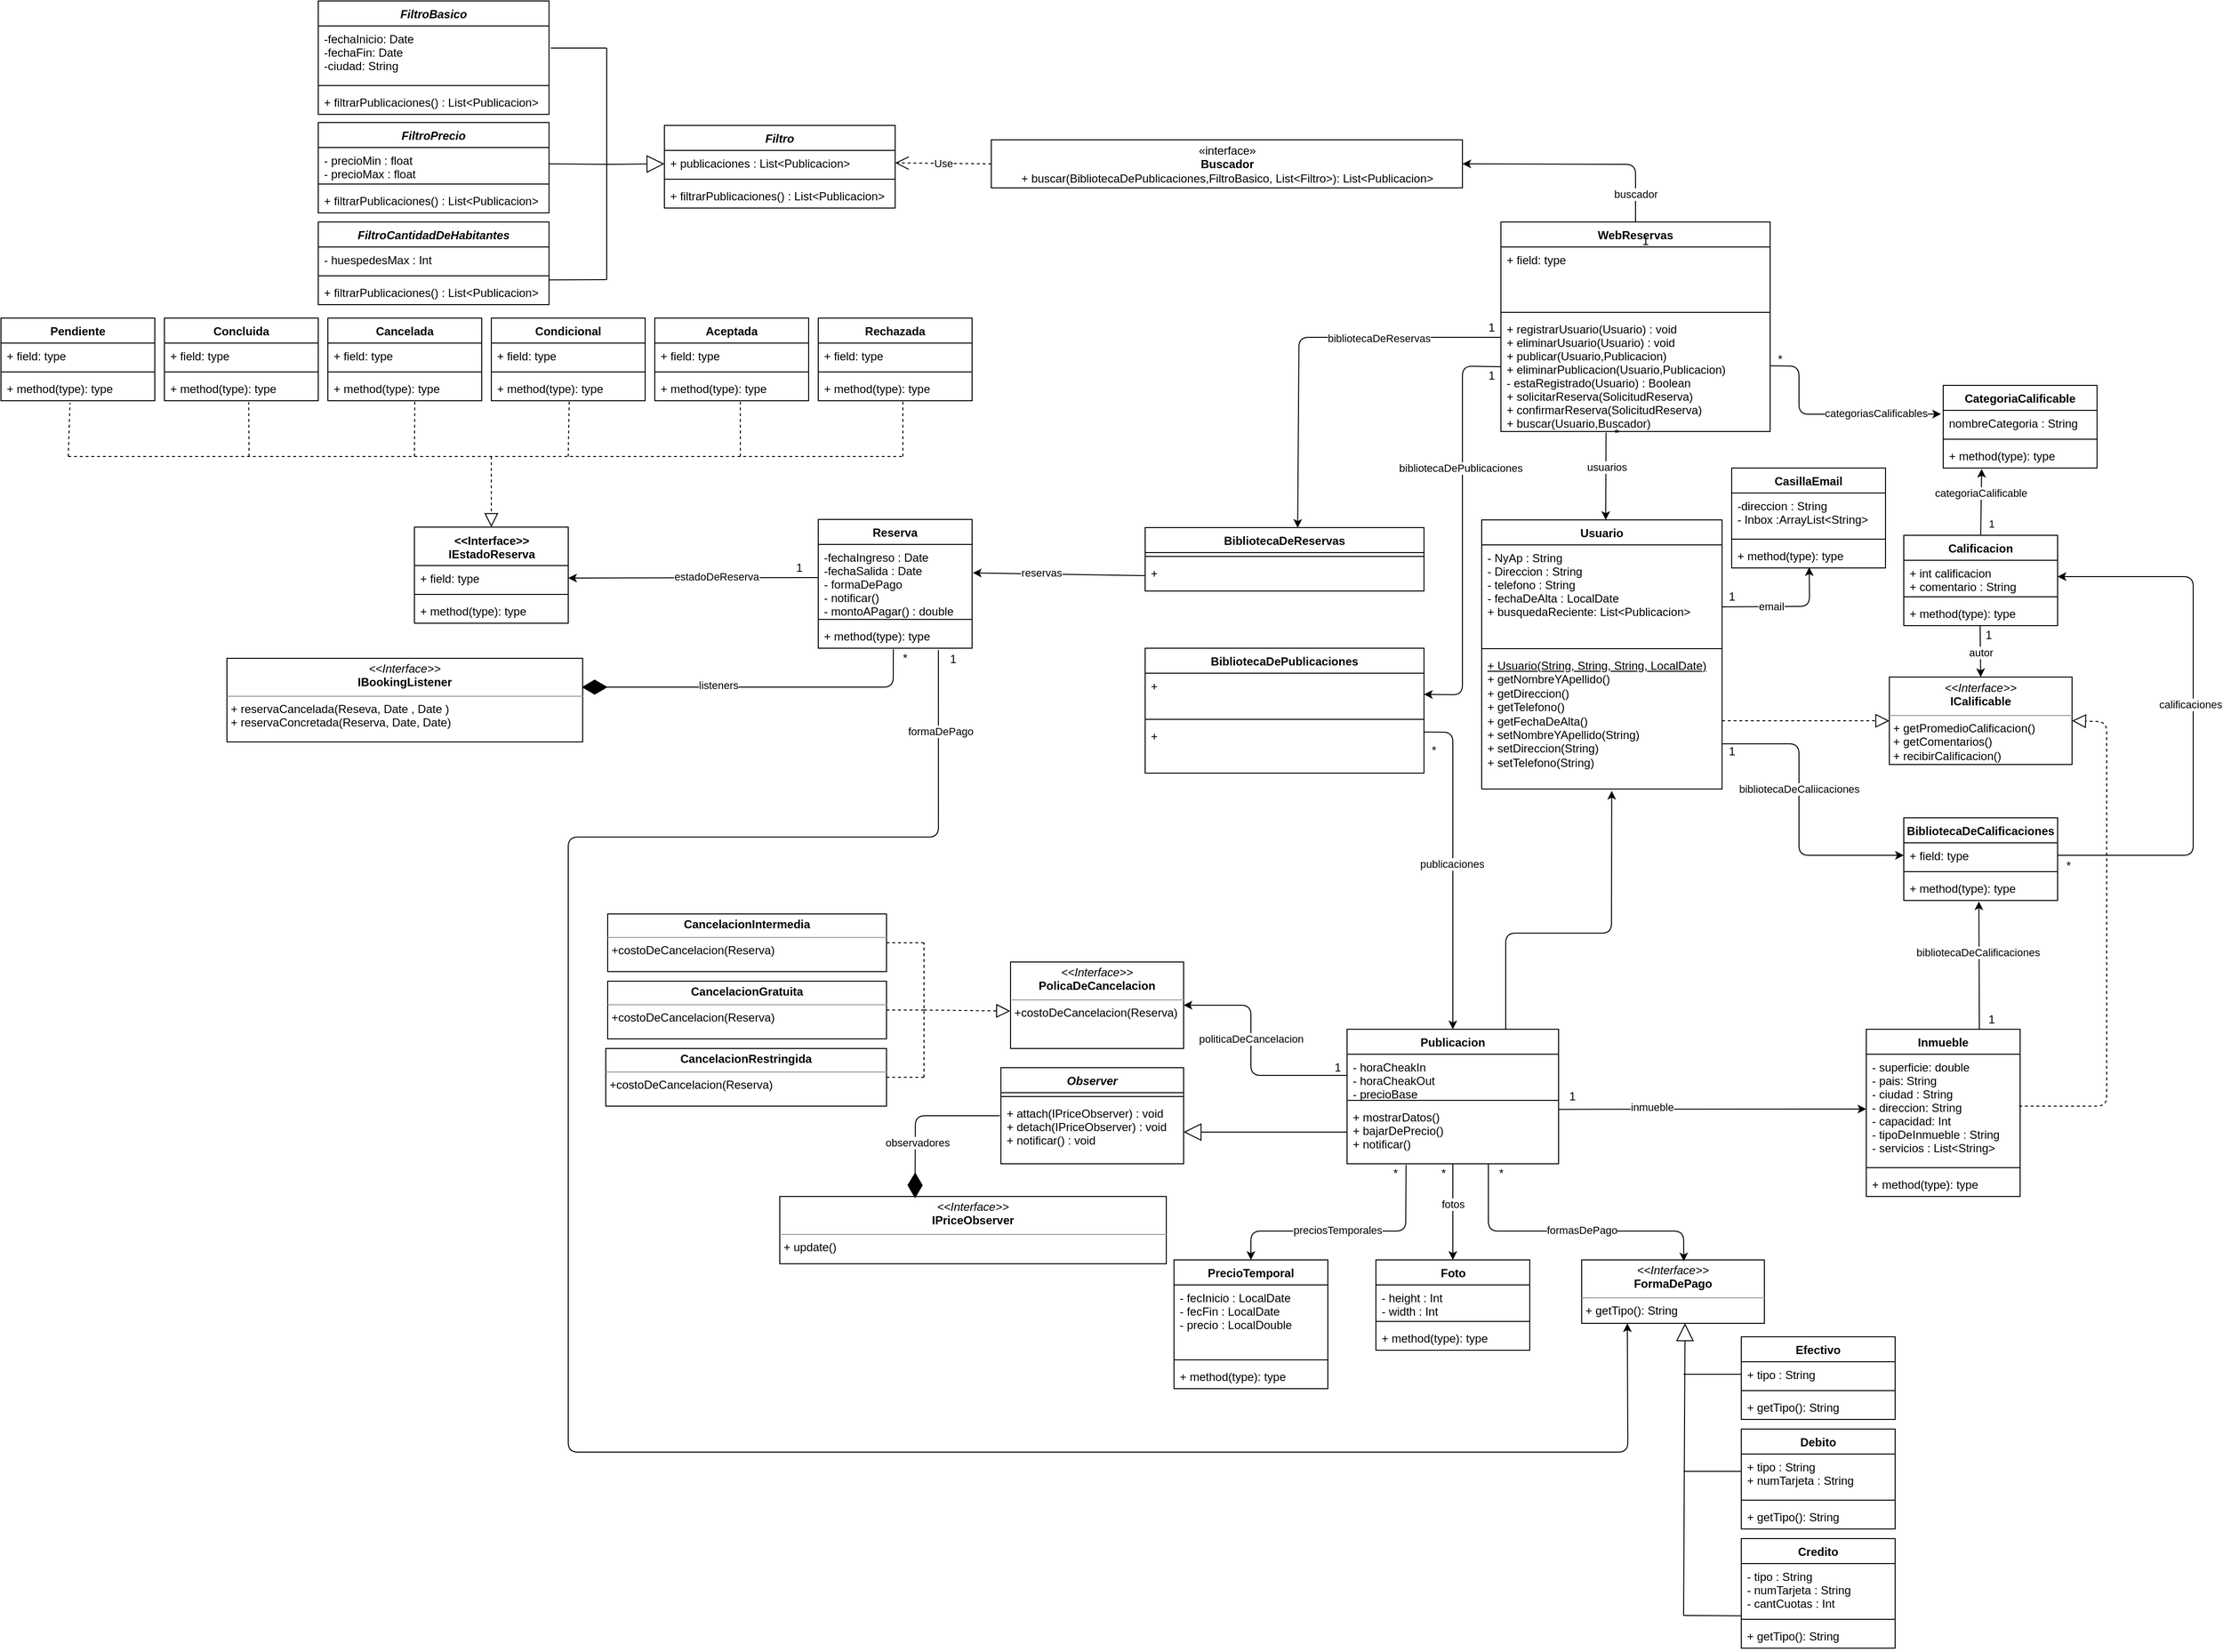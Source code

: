 <mxfile version="14.5.1" type="device"><diagram id="MO13L9uahLJAH5YqRYzS" name="Página-1"><mxGraphModel dx="2331" dy="1560" grid="1" gridSize="10" guides="1" tooltips="1" connect="1" arrows="1" fold="1" page="1" pageScale="1" pageWidth="827" pageHeight="1169" math="0" shadow="0"><root><mxCell id="0"/><mxCell id="1" parent="0"/><mxCell id="NDL3hyVNyxn80lNTKy8c-1" value="WebReservas" style="swimlane;fontStyle=1;align=center;verticalAlign=top;childLayout=stackLayout;horizontal=1;startSize=26;horizontalStack=0;resizeParent=1;resizeParentMax=0;resizeLast=0;collapsible=1;marginBottom=0;" parent="1" vertex="1"><mxGeometry x="330" y="120" width="280" height="218" as="geometry"/></mxCell><mxCell id="NDL3hyVNyxn80lNTKy8c-2" value="+ field: type" style="text;strokeColor=none;fillColor=none;align=left;verticalAlign=top;spacingLeft=4;spacingRight=4;overflow=hidden;rotatable=0;points=[[0,0.5],[1,0.5]];portConstraint=eastwest;" parent="NDL3hyVNyxn80lNTKy8c-1" vertex="1"><mxGeometry y="26" width="280" height="64" as="geometry"/></mxCell><mxCell id="NDL3hyVNyxn80lNTKy8c-3" value="" style="line;strokeWidth=1;fillColor=none;align=left;verticalAlign=middle;spacingTop=-1;spacingLeft=3;spacingRight=3;rotatable=0;labelPosition=right;points=[];portConstraint=eastwest;" parent="NDL3hyVNyxn80lNTKy8c-1" vertex="1"><mxGeometry y="90" width="280" height="8" as="geometry"/></mxCell><mxCell id="NDL3hyVNyxn80lNTKy8c-4" value="+ registrarUsuario(Usuario) : void&#10;+ eliminarUsuario(Usuario) : void &#10;+ publicar(Usuario,Publicacion)&#10;+ eliminarPublicacion(Usuario,Publicacion)&#10;- estaRegistrado(Usuario) : Boolean&#10;+ solicitarReserva(SolicitudReserva)&#10;+ confirmarReserva(SolicitudReserva)&#10;+ buscar(Usuario,Buscador)&#10;&#10;" style="text;strokeColor=none;fillColor=none;align=left;verticalAlign=top;spacingLeft=4;spacingRight=4;overflow=hidden;rotatable=0;points=[[0,0.5],[1,0.5]];portConstraint=eastwest;" parent="NDL3hyVNyxn80lNTKy8c-1" vertex="1"><mxGeometry y="98" width="280" height="120" as="geometry"/></mxCell><mxCell id="NDL3hyVNyxn80lNTKy8c-5" value="BibliotecaDeReservas&#10;" style="swimlane;fontStyle=1;align=center;verticalAlign=top;childLayout=stackLayout;horizontal=1;startSize=26;horizontalStack=0;resizeParent=1;resizeParentMax=0;resizeLast=0;collapsible=1;marginBottom=0;" parent="1" vertex="1"><mxGeometry x="-40" y="438" width="290" height="66" as="geometry"/></mxCell><mxCell id="NDL3hyVNyxn80lNTKy8c-7" value="" style="line;strokeWidth=1;fillColor=none;align=left;verticalAlign=middle;spacingTop=-1;spacingLeft=3;spacingRight=3;rotatable=0;labelPosition=right;points=[];portConstraint=eastwest;" parent="NDL3hyVNyxn80lNTKy8c-5" vertex="1"><mxGeometry y="26" width="290" height="8" as="geometry"/></mxCell><mxCell id="NDL3hyVNyxn80lNTKy8c-8" value="+ &#10;" style="text;strokeColor=none;fillColor=none;align=left;verticalAlign=top;spacingLeft=4;spacingRight=4;overflow=hidden;rotatable=0;points=[[0,0.5],[1,0.5]];portConstraint=eastwest;" parent="NDL3hyVNyxn80lNTKy8c-5" vertex="1"><mxGeometry y="34" width="290" height="32" as="geometry"/></mxCell><mxCell id="NDL3hyVNyxn80lNTKy8c-10" value="BibliotecaDePublicaciones" style="swimlane;fontStyle=1;align=center;verticalAlign=top;childLayout=stackLayout;horizontal=1;startSize=26;horizontalStack=0;resizeParent=1;resizeParentMax=0;resizeLast=0;collapsible=1;marginBottom=0;" parent="1" vertex="1"><mxGeometry x="-40" y="563.5" width="290" height="130" as="geometry"/></mxCell><mxCell id="NDL3hyVNyxn80lNTKy8c-11" value="+" style="text;strokeColor=none;fillColor=none;align=left;verticalAlign=top;spacingLeft=4;spacingRight=4;overflow=hidden;rotatable=0;points=[[0,0.5],[1,0.5]];portConstraint=eastwest;" parent="NDL3hyVNyxn80lNTKy8c-10" vertex="1"><mxGeometry y="26" width="290" height="44" as="geometry"/></mxCell><mxCell id="NDL3hyVNyxn80lNTKy8c-12" value="" style="line;strokeWidth=1;fillColor=none;align=left;verticalAlign=middle;spacingTop=-1;spacingLeft=3;spacingRight=3;rotatable=0;labelPosition=right;points=[];portConstraint=eastwest;" parent="NDL3hyVNyxn80lNTKy8c-10" vertex="1"><mxGeometry y="70" width="290" height="8" as="geometry"/></mxCell><mxCell id="NDL3hyVNyxn80lNTKy8c-13" value="+ &#10;" style="text;strokeColor=none;fillColor=none;align=left;verticalAlign=top;spacingLeft=4;spacingRight=4;overflow=hidden;rotatable=0;points=[[0,0.5],[1,0.5]];portConstraint=eastwest;" parent="NDL3hyVNyxn80lNTKy8c-10" vertex="1"><mxGeometry y="78" width="290" height="52" as="geometry"/></mxCell><mxCell id="NDL3hyVNyxn80lNTKy8c-15" value="Usuario" style="swimlane;fontStyle=1;align=center;verticalAlign=top;childLayout=stackLayout;horizontal=1;startSize=26;horizontalStack=0;resizeParent=1;resizeParentMax=0;resizeLast=0;collapsible=1;marginBottom=0;" parent="1" vertex="1"><mxGeometry x="310" y="430" width="250" height="280" as="geometry"/></mxCell><mxCell id="NDL3hyVNyxn80lNTKy8c-16" value="- NyAp : String&#10;- Direccion : String &#10;- telefono : String&#10;- fechaDeAlta : LocalDate&#10;+ busquedaReciente: List&lt;Publicacion&gt;" style="text;strokeColor=none;fillColor=none;align=left;verticalAlign=top;spacingLeft=4;spacingRight=4;overflow=hidden;rotatable=0;points=[[0,0.5],[1,0.5]];portConstraint=eastwest;" parent="NDL3hyVNyxn80lNTKy8c-15" vertex="1"><mxGeometry y="26" width="250" height="104" as="geometry"/></mxCell><mxCell id="NDL3hyVNyxn80lNTKy8c-17" value="" style="line;strokeWidth=1;fillColor=none;align=left;verticalAlign=middle;spacingTop=-1;spacingLeft=3;spacingRight=3;rotatable=0;labelPosition=right;points=[];portConstraint=eastwest;" parent="NDL3hyVNyxn80lNTKy8c-15" vertex="1"><mxGeometry y="130" width="250" height="8" as="geometry"/></mxCell><mxCell id="NDL3hyVNyxn80lNTKy8c-18" value="&lt;u&gt;+ Usuario(String, String, String, LocalDate)&lt;/u&gt;&lt;br&gt;+ getNombreYApellido()&lt;br&gt;+ getDireccion()&lt;br&gt;+ getTelefono()&lt;br&gt;+ getFechaDeAlta()&lt;br&gt;+ setNombreYApellido(String)&lt;br&gt;+ setDireccion(String)&lt;br&gt;+ setTelefono(String)" style="text;strokeColor=none;fillColor=none;align=left;verticalAlign=top;spacingLeft=4;spacingRight=4;overflow=hidden;rotatable=0;points=[[0,0.5],[1,0.5]];portConstraint=eastwest;html=1;" parent="NDL3hyVNyxn80lNTKy8c-15" vertex="1"><mxGeometry y="138" width="250" height="142" as="geometry"/></mxCell><mxCell id="NDL3hyVNyxn80lNTKy8c-35" value="&lt;p style=&quot;margin: 0px ; margin-top: 4px ; text-align: center&quot;&gt;&lt;i&gt;&amp;lt;&amp;lt;Interface&amp;gt;&amp;gt;&lt;/i&gt;&lt;br&gt;&lt;b&gt;ICalificable&lt;/b&gt;&lt;/p&gt;&lt;hr size=&quot;1&quot;&gt;&lt;p style=&quot;margin: 0px ; margin-left: 4px&quot;&gt;&lt;/p&gt;&lt;p style=&quot;margin: 0px ; margin-left: 4px&quot;&gt;+ getPromedioCalificacion()&lt;br&gt;+ getComentarios()&lt;/p&gt;&lt;p style=&quot;margin: 0px ; margin-left: 4px&quot;&gt;+ recibirCalificacion()&lt;/p&gt;" style="verticalAlign=top;align=left;overflow=fill;fontSize=12;fontFamily=Helvetica;html=1;" parent="1" vertex="1"><mxGeometry x="734" y="593.5" width="190" height="91" as="geometry"/></mxCell><mxCell id="NDL3hyVNyxn80lNTKy8c-36" value="Inmueble" style="swimlane;fontStyle=1;align=center;verticalAlign=top;childLayout=stackLayout;horizontal=1;startSize=26;horizontalStack=0;resizeParent=1;resizeParentMax=0;resizeLast=0;collapsible=1;marginBottom=0;" parent="1" vertex="1"><mxGeometry x="710" y="960" width="160" height="174" as="geometry"/></mxCell><mxCell id="NDL3hyVNyxn80lNTKy8c-37" value="- superficie: double&#10;- pais: String &#10;- ciudad : String &#10;- direccion: String &#10;- capacidad: Int &#10;- tipoDeInmueble : String&#10;- servicios : List&lt;String&gt;&#10;" style="text;strokeColor=none;fillColor=none;align=left;verticalAlign=top;spacingLeft=4;spacingRight=4;overflow=hidden;rotatable=0;points=[[0,0.5],[1,0.5]];portConstraint=eastwest;" parent="NDL3hyVNyxn80lNTKy8c-36" vertex="1"><mxGeometry y="26" width="160" height="114" as="geometry"/></mxCell><mxCell id="NDL3hyVNyxn80lNTKy8c-38" value="" style="line;strokeWidth=1;fillColor=none;align=left;verticalAlign=middle;spacingTop=-1;spacingLeft=3;spacingRight=3;rotatable=0;labelPosition=right;points=[];portConstraint=eastwest;" parent="NDL3hyVNyxn80lNTKy8c-36" vertex="1"><mxGeometry y="140" width="160" height="8" as="geometry"/></mxCell><mxCell id="NDL3hyVNyxn80lNTKy8c-39" value="+ method(type): type" style="text;strokeColor=none;fillColor=none;align=left;verticalAlign=top;spacingLeft=4;spacingRight=4;overflow=hidden;rotatable=0;points=[[0,0.5],[1,0.5]];portConstraint=eastwest;" parent="NDL3hyVNyxn80lNTKy8c-36" vertex="1"><mxGeometry y="148" width="160" height="26" as="geometry"/></mxCell><mxCell id="NDL3hyVNyxn80lNTKy8c-57" value="" style="endArrow=classic;html=1;entryX=0.516;entryY=0;entryDx=0;entryDy=0;entryPerimeter=0;exitX=-0.033;exitY=0.45;exitDx=0;exitDy=0;exitPerimeter=0;" parent="1" source="NDL3hyVNyxn80lNTKy8c-259" target="NDL3hyVNyxn80lNTKy8c-15" edge="1"><mxGeometry width="50" height="50" relative="1" as="geometry"><mxPoint x="439" y="331" as="sourcePoint"/><mxPoint x="550" y="470" as="targetPoint"/></mxGeometry></mxCell><mxCell id="NDL3hyVNyxn80lNTKy8c-258" value="usuarios" style="edgeLabel;html=1;align=center;verticalAlign=middle;resizable=0;points=[];" parent="NDL3hyVNyxn80lNTKy8c-57" vertex="1" connectable="0"><mxGeometry x="-0.221" y="1" relative="1" as="geometry"><mxPoint as="offset"/></mxGeometry></mxCell><mxCell id="NDL3hyVNyxn80lNTKy8c-62" value="Publicacion" style="swimlane;fontStyle=1;align=center;verticalAlign=top;childLayout=stackLayout;horizontal=1;startSize=26;horizontalStack=0;resizeParent=1;resizeParentMax=0;resizeLast=0;collapsible=1;marginBottom=0;" parent="1" vertex="1"><mxGeometry x="170" y="960" width="220" height="140" as="geometry"/></mxCell><mxCell id="NDL3hyVNyxn80lNTKy8c-63" value="- horaCheakIn &#10;- horaCheakOut&#10;- precioBase" style="text;strokeColor=none;fillColor=none;align=left;verticalAlign=top;spacingLeft=4;spacingRight=4;overflow=hidden;rotatable=0;points=[[0,0.5],[1,0.5]];portConstraint=eastwest;" parent="NDL3hyVNyxn80lNTKy8c-62" vertex="1"><mxGeometry y="26" width="220" height="44" as="geometry"/></mxCell><mxCell id="NDL3hyVNyxn80lNTKy8c-64" value="" style="line;strokeWidth=1;fillColor=none;align=left;verticalAlign=middle;spacingTop=-1;spacingLeft=3;spacingRight=3;rotatable=0;labelPosition=right;points=[];portConstraint=eastwest;" parent="NDL3hyVNyxn80lNTKy8c-62" vertex="1"><mxGeometry y="70" width="220" height="8" as="geometry"/></mxCell><mxCell id="NDL3hyVNyxn80lNTKy8c-65" value="+ mostrarDatos()&#10;+ bajarDePrecio()&#10;+ notificar()" style="text;strokeColor=none;fillColor=none;align=left;verticalAlign=top;spacingLeft=4;spacingRight=4;overflow=hidden;rotatable=0;points=[[0,0.5],[1,0.5]];portConstraint=eastwest;" parent="NDL3hyVNyxn80lNTKy8c-62" vertex="1"><mxGeometry y="78" width="220" height="62" as="geometry"/></mxCell><mxCell id="NDL3hyVNyxn80lNTKy8c-67" value="" style="endArrow=classic;html=1;exitX=0.998;exitY=0.086;exitDx=0;exitDy=0;entryX=0;entryY=0.5;entryDx=0;entryDy=0;exitPerimeter=0;" parent="1" source="NDL3hyVNyxn80lNTKy8c-65" target="NDL3hyVNyxn80lNTKy8c-37" edge="1"><mxGeometry width="50" height="50" relative="1" as="geometry"><mxPoint x="-20" y="1010" as="sourcePoint"/><mxPoint x="310" y="930" as="targetPoint"/></mxGeometry></mxCell><mxCell id="NDL3hyVNyxn80lNTKy8c-282" value="inmueble" style="edgeLabel;html=1;align=center;verticalAlign=middle;resizable=0;points=[];" parent="NDL3hyVNyxn80lNTKy8c-67" vertex="1" connectable="0"><mxGeometry x="-0.393" y="2" relative="1" as="geometry"><mxPoint as="offset"/></mxGeometry></mxCell><mxCell id="NDL3hyVNyxn80lNTKy8c-68" value="" style="endArrow=classic;html=1;exitX=0.75;exitY=0;exitDx=0;exitDy=0;entryX=0.541;entryY=1.014;entryDx=0;entryDy=0;entryPerimeter=0;" parent="1" source="NDL3hyVNyxn80lNTKy8c-62" target="NDL3hyVNyxn80lNTKy8c-18" edge="1"><mxGeometry width="50" height="50" relative="1" as="geometry"><mxPoint x="330" y="870" as="sourcePoint"/><mxPoint x="380" y="820" as="targetPoint"/><Array as="points"><mxPoint x="335" y="860"/><mxPoint x="445" y="860"/></Array></mxGeometry></mxCell><mxCell id="NDL3hyVNyxn80lNTKy8c-69" value="CategoriaCalificable" style="swimlane;fontStyle=1;align=center;verticalAlign=top;childLayout=stackLayout;horizontal=1;startSize=26;horizontalStack=0;resizeParent=1;resizeParentMax=0;resizeLast=0;collapsible=1;marginBottom=0;" parent="1" vertex="1"><mxGeometry x="790" y="290" width="160" height="86" as="geometry"/></mxCell><mxCell id="NDL3hyVNyxn80lNTKy8c-70" value="nombreCategoria : String" style="text;strokeColor=none;fillColor=none;align=left;verticalAlign=top;spacingLeft=4;spacingRight=4;overflow=hidden;rotatable=0;points=[[0,0.5],[1,0.5]];portConstraint=eastwest;" parent="NDL3hyVNyxn80lNTKy8c-69" vertex="1"><mxGeometry y="26" width="160" height="26" as="geometry"/></mxCell><mxCell id="NDL3hyVNyxn80lNTKy8c-71" value="" style="line;strokeWidth=1;fillColor=none;align=left;verticalAlign=middle;spacingTop=-1;spacingLeft=3;spacingRight=3;rotatable=0;labelPosition=right;points=[];portConstraint=eastwest;" parent="NDL3hyVNyxn80lNTKy8c-69" vertex="1"><mxGeometry y="52" width="160" height="8" as="geometry"/></mxCell><mxCell id="NDL3hyVNyxn80lNTKy8c-72" value="+ method(type): type" style="text;strokeColor=none;fillColor=none;align=left;verticalAlign=top;spacingLeft=4;spacingRight=4;overflow=hidden;rotatable=0;points=[[0,0.5],[1,0.5]];portConstraint=eastwest;" parent="NDL3hyVNyxn80lNTKy8c-69" vertex="1"><mxGeometry y="60" width="160" height="26" as="geometry"/></mxCell><mxCell id="NDL3hyVNyxn80lNTKy8c-87" value="BibliotecaDeCalificaciones" style="swimlane;fontStyle=1;align=center;verticalAlign=top;childLayout=stackLayout;horizontal=1;startSize=26;horizontalStack=0;resizeParent=1;resizeParentMax=0;resizeLast=0;collapsible=1;marginBottom=0;" parent="1" vertex="1"><mxGeometry x="749" y="740" width="160" height="86" as="geometry"/></mxCell><mxCell id="NDL3hyVNyxn80lNTKy8c-88" value="+ field: type" style="text;strokeColor=none;fillColor=none;align=left;verticalAlign=top;spacingLeft=4;spacingRight=4;overflow=hidden;rotatable=0;points=[[0,0.5],[1,0.5]];portConstraint=eastwest;" parent="NDL3hyVNyxn80lNTKy8c-87" vertex="1"><mxGeometry y="26" width="160" height="26" as="geometry"/></mxCell><mxCell id="NDL3hyVNyxn80lNTKy8c-89" value="" style="line;strokeWidth=1;fillColor=none;align=left;verticalAlign=middle;spacingTop=-1;spacingLeft=3;spacingRight=3;rotatable=0;labelPosition=right;points=[];portConstraint=eastwest;" parent="NDL3hyVNyxn80lNTKy8c-87" vertex="1"><mxGeometry y="52" width="160" height="8" as="geometry"/></mxCell><mxCell id="NDL3hyVNyxn80lNTKy8c-90" value="+ method(type): type" style="text;strokeColor=none;fillColor=none;align=left;verticalAlign=top;spacingLeft=4;spacingRight=4;overflow=hidden;rotatable=0;points=[[0,0.5],[1,0.5]];portConstraint=eastwest;" parent="NDL3hyVNyxn80lNTKy8c-87" vertex="1"><mxGeometry y="60" width="160" height="26" as="geometry"/></mxCell><mxCell id="NDL3hyVNyxn80lNTKy8c-93" value="Calificacion" style="swimlane;fontStyle=1;align=center;verticalAlign=top;childLayout=stackLayout;horizontal=1;startSize=26;horizontalStack=0;resizeParent=1;resizeParentMax=0;resizeLast=0;collapsible=1;marginBottom=0;" parent="1" vertex="1"><mxGeometry x="749" y="446" width="160" height="94" as="geometry"/></mxCell><mxCell id="NDL3hyVNyxn80lNTKy8c-94" value="+ int calificacion&#10;+ comentario : String" style="text;strokeColor=none;fillColor=none;align=left;verticalAlign=top;spacingLeft=4;spacingRight=4;overflow=hidden;rotatable=0;points=[[0,0.5],[1,0.5]];portConstraint=eastwest;" parent="NDL3hyVNyxn80lNTKy8c-93" vertex="1"><mxGeometry y="26" width="160" height="34" as="geometry"/></mxCell><mxCell id="NDL3hyVNyxn80lNTKy8c-95" value="" style="line;strokeWidth=1;fillColor=none;align=left;verticalAlign=middle;spacingTop=-1;spacingLeft=3;spacingRight=3;rotatable=0;labelPosition=right;points=[];portConstraint=eastwest;" parent="NDL3hyVNyxn80lNTKy8c-93" vertex="1"><mxGeometry y="60" width="160" height="8" as="geometry"/></mxCell><mxCell id="NDL3hyVNyxn80lNTKy8c-96" value="+ method(type): type" style="text;strokeColor=none;fillColor=none;align=left;verticalAlign=top;spacingLeft=4;spacingRight=4;overflow=hidden;rotatable=0;points=[[0,0.5],[1,0.5]];portConstraint=eastwest;" parent="NDL3hyVNyxn80lNTKy8c-93" vertex="1"><mxGeometry y="68" width="160" height="26" as="geometry"/></mxCell><mxCell id="NDL3hyVNyxn80lNTKy8c-106" value="" style="endArrow=block;dashed=1;endFill=0;endSize=12;html=1;exitX=1;exitY=0.5;exitDx=0;exitDy=0;entryX=0;entryY=0.5;entryDx=0;entryDy=0;" parent="1" source="NDL3hyVNyxn80lNTKy8c-18" target="NDL3hyVNyxn80lNTKy8c-35" edge="1"><mxGeometry width="160" relative="1" as="geometry"><mxPoint x="650" y="720" as="sourcePoint"/><mxPoint x="810" y="720" as="targetPoint"/></mxGeometry></mxCell><mxCell id="NDL3hyVNyxn80lNTKy8c-107" value="" style="endArrow=classic;html=1;exitX=0.5;exitY=0;exitDx=0;exitDy=0;" parent="1" source="NDL3hyVNyxn80lNTKy8c-93" edge="1"><mxGeometry width="50" height="50" relative="1" as="geometry"><mxPoint x="729" y="550" as="sourcePoint"/><mxPoint x="830" y="377" as="targetPoint"/></mxGeometry></mxCell><mxCell id="NDL3hyVNyxn80lNTKy8c-288" value="categoriaCalificable" style="edgeLabel;html=1;align=center;verticalAlign=middle;resizable=0;points=[];" parent="NDL3hyVNyxn80lNTKy8c-107" vertex="1" connectable="0"><mxGeometry x="-0.205" relative="1" as="geometry"><mxPoint x="-0.4" y="-16.57" as="offset"/></mxGeometry></mxCell><mxCell id="NDL3hyVNyxn80lNTKy8c-289" value="1" style="edgeLabel;html=1;align=center;verticalAlign=middle;resizable=0;points=[];" parent="NDL3hyVNyxn80lNTKy8c-107" vertex="1" connectable="0"><mxGeometry x="-0.634" y="-3" relative="1" as="geometry"><mxPoint x="7.82" as="offset"/></mxGeometry></mxCell><mxCell id="NDL3hyVNyxn80lNTKy8c-109" value="" style="endArrow=classic;html=1;exitX=0.496;exitY=1.005;exitDx=0;exitDy=0;exitPerimeter=0;entryX=0.5;entryY=0;entryDx=0;entryDy=0;" parent="1" source="NDL3hyVNyxn80lNTKy8c-96" target="NDL3hyVNyxn80lNTKy8c-35" edge="1"><mxGeometry width="50" height="50" relative="1" as="geometry"><mxPoint x="649" y="470" as="sourcePoint"/><mxPoint x="699" y="420" as="targetPoint"/></mxGeometry></mxCell><mxCell id="NDL3hyVNyxn80lNTKy8c-286" value="autor" style="edgeLabel;html=1;align=center;verticalAlign=middle;resizable=0;points=[];" parent="NDL3hyVNyxn80lNTKy8c-109" vertex="1" connectable="0"><mxGeometry x="-0.245" relative="1" as="geometry"><mxPoint x="0.4" y="7.87" as="offset"/></mxGeometry></mxCell><mxCell id="NDL3hyVNyxn80lNTKy8c-110" value="" style="endArrow=classic;html=1;entryX=0;entryY=0.5;entryDx=0;entryDy=0;" parent="1" target="NDL3hyVNyxn80lNTKy8c-88" edge="1"><mxGeometry width="50" height="50" relative="1" as="geometry"><mxPoint x="560" y="663" as="sourcePoint"/><mxPoint x="670" y="700" as="targetPoint"/><Array as="points"><mxPoint x="640" y="663"/><mxPoint x="640" y="779"/></Array></mxGeometry></mxCell><mxCell id="NDL3hyVNyxn80lNTKy8c-256" value="bibliotecaDeCaliicaciones" style="edgeLabel;html=1;align=center;verticalAlign=middle;resizable=0;points=[];" parent="NDL3hyVNyxn80lNTKy8c-110" vertex="1" connectable="0"><mxGeometry x="0.49" y="1" relative="1" as="geometry"><mxPoint x="-30.9" y="-68" as="offset"/></mxGeometry></mxCell><mxCell id="NDL3hyVNyxn80lNTKy8c-111" value="" style="endArrow=classic;html=1;exitX=0.735;exitY=0.002;exitDx=0;exitDy=0;exitPerimeter=0;entryX=0.488;entryY=1.038;entryDx=0;entryDy=0;entryPerimeter=0;" parent="1" source="NDL3hyVNyxn80lNTKy8c-36" target="NDL3hyVNyxn80lNTKy8c-90" edge="1"><mxGeometry width="50" height="50" relative="1" as="geometry"><mxPoint x="829" y="960" as="sourcePoint"/><mxPoint x="670" y="760" as="targetPoint"/></mxGeometry></mxCell><mxCell id="NDL3hyVNyxn80lNTKy8c-284" value="bibliotecaDeCalificaciones" style="edgeLabel;html=1;align=center;verticalAlign=middle;resizable=0;points=[];" parent="NDL3hyVNyxn80lNTKy8c-111" vertex="1" connectable="0"><mxGeometry x="0.218" y="2" relative="1" as="geometry"><mxPoint as="offset"/></mxGeometry></mxCell><mxCell id="NDL3hyVNyxn80lNTKy8c-112" value="" style="endArrow=block;dashed=1;endFill=0;endSize=12;html=1;entryX=1;entryY=0.5;entryDx=0;entryDy=0;" parent="1" target="NDL3hyVNyxn80lNTKy8c-35" edge="1"><mxGeometry width="160" relative="1" as="geometry"><mxPoint x="869" y="1040" as="sourcePoint"/><mxPoint x="715" y="649" as="targetPoint"/><Array as="points"><mxPoint x="960" y="1040"/><mxPoint x="960" y="640"/></Array></mxGeometry></mxCell><mxCell id="NDL3hyVNyxn80lNTKy8c-116" value="" style="endArrow=classic;html=1;exitX=0.017;exitY=0.833;exitDx=0;exitDy=0;entryX=-0.014;entryY=0.148;entryDx=0;entryDy=0;entryPerimeter=0;exitPerimeter=0;" parent="1" source="NDL3hyVNyxn80lNTKy8c-252" target="NDL3hyVNyxn80lNTKy8c-70" edge="1"><mxGeometry width="50" height="50" relative="1" as="geometry"><mxPoint x="620" y="370" as="sourcePoint"/><mxPoint x="690" y="300" as="targetPoint"/><Array as="points"><mxPoint x="640" y="270"/><mxPoint x="640" y="320"/></Array></mxGeometry></mxCell><mxCell id="NDL3hyVNyxn80lNTKy8c-249" value="categoriasCalificables" style="edgeLabel;html=1;align=center;verticalAlign=middle;resizable=0;points=[];" parent="NDL3hyVNyxn80lNTKy8c-116" vertex="1" connectable="0"><mxGeometry x="0.27" y="1" relative="1" as="geometry"><mxPoint x="15.2" as="offset"/></mxGeometry></mxCell><mxCell id="NDL3hyVNyxn80lNTKy8c-117" value="Foto" style="swimlane;fontStyle=1;align=center;verticalAlign=top;childLayout=stackLayout;horizontal=1;startSize=26;horizontalStack=0;resizeParent=1;resizeParentMax=0;resizeLast=0;collapsible=1;marginBottom=0;html=1;" parent="1" vertex="1"><mxGeometry x="200" y="1200" width="160" height="94" as="geometry"/></mxCell><mxCell id="NDL3hyVNyxn80lNTKy8c-118" value="- height : Int &#10;- width : Int" style="text;strokeColor=none;fillColor=none;align=left;verticalAlign=top;spacingLeft=4;spacingRight=4;overflow=hidden;rotatable=0;points=[[0,0.5],[1,0.5]];portConstraint=eastwest;" parent="NDL3hyVNyxn80lNTKy8c-117" vertex="1"><mxGeometry y="26" width="160" height="34" as="geometry"/></mxCell><mxCell id="NDL3hyVNyxn80lNTKy8c-119" value="" style="line;strokeWidth=1;fillColor=none;align=left;verticalAlign=middle;spacingTop=-1;spacingLeft=3;spacingRight=3;rotatable=0;labelPosition=right;points=[];portConstraint=eastwest;" parent="NDL3hyVNyxn80lNTKy8c-117" vertex="1"><mxGeometry y="60" width="160" height="8" as="geometry"/></mxCell><mxCell id="NDL3hyVNyxn80lNTKy8c-120" value="+ method(type): type" style="text;strokeColor=none;fillColor=none;align=left;verticalAlign=top;spacingLeft=4;spacingRight=4;overflow=hidden;rotatable=0;points=[[0,0.5],[1,0.5]];portConstraint=eastwest;" parent="NDL3hyVNyxn80lNTKy8c-117" vertex="1"><mxGeometry y="68" width="160" height="26" as="geometry"/></mxCell><mxCell id="NDL3hyVNyxn80lNTKy8c-121" value="" style="endArrow=classic;html=1;entryX=0.5;entryY=0;entryDx=0;entryDy=0;" parent="1" target="NDL3hyVNyxn80lNTKy8c-117" edge="1"><mxGeometry width="50" height="50" relative="1" as="geometry"><mxPoint x="280" y="1100" as="sourcePoint"/><mxPoint x="470" y="960" as="targetPoint"/></mxGeometry></mxCell><mxCell id="NDL3hyVNyxn80lNTKy8c-278" value="fotos" style="edgeLabel;html=1;align=center;verticalAlign=middle;resizable=0;points=[];" parent="NDL3hyVNyxn80lNTKy8c-121" vertex="1" connectable="0"><mxGeometry x="-0.167" y="-3" relative="1" as="geometry"><mxPoint x="3" as="offset"/></mxGeometry></mxCell><mxCell id="NDL3hyVNyxn80lNTKy8c-122" value="&lt;p style=&quot;margin: 0px ; margin-top: 4px ; text-align: center&quot;&gt;&lt;i&gt;&amp;lt;&amp;lt;Interface&amp;gt;&amp;gt;&lt;/i&gt;&lt;br&gt;&lt;b&gt;FormaDePago&lt;/b&gt;&lt;/p&gt;&lt;hr size=&quot;1&quot;&gt;&lt;p style=&quot;margin: 0px ; margin-left: 4px&quot;&gt;&lt;span&gt;+ getTipo(): String&lt;/span&gt;&lt;br&gt;&lt;/p&gt;" style="verticalAlign=top;align=left;overflow=fill;fontSize=12;fontFamily=Helvetica;html=1;strokeColor=#000000;" parent="1" vertex="1"><mxGeometry x="414" y="1200" width="190" height="66" as="geometry"/></mxCell><mxCell id="NDL3hyVNyxn80lNTKy8c-123" value="" style="endArrow=classic;html=1;exitX=0.668;exitY=0.992;exitDx=0;exitDy=0;exitPerimeter=0;entryX=0.559;entryY=0.022;entryDx=0;entryDy=0;entryPerimeter=0;" parent="1" source="NDL3hyVNyxn80lNTKy8c-65" target="NDL3hyVNyxn80lNTKy8c-122" edge="1"><mxGeometry width="50" height="50" relative="1" as="geometry"><mxPoint x="420" y="1000" as="sourcePoint"/><mxPoint x="470" y="950" as="targetPoint"/><Array as="points"><mxPoint x="317" y="1170"/><mxPoint x="520" y="1170"/></Array></mxGeometry></mxCell><mxCell id="NDL3hyVNyxn80lNTKy8c-280" value="formasDePago" style="edgeLabel;html=1;align=center;verticalAlign=middle;resizable=0;points=[];" parent="NDL3hyVNyxn80lNTKy8c-123" vertex="1" connectable="0"><mxGeometry x="-0.189" y="1" relative="1" as="geometry"><mxPoint x="44.16" as="offset"/></mxGeometry></mxCell><mxCell id="NDL3hyVNyxn80lNTKy8c-133" value="Debito" style="swimlane;fontStyle=1;align=center;verticalAlign=top;childLayout=stackLayout;horizontal=1;startSize=26;horizontalStack=0;resizeParent=1;resizeParentMax=0;resizeLast=0;collapsible=1;marginBottom=0;" parent="1" vertex="1"><mxGeometry x="580" y="1376" width="160" height="104" as="geometry"/></mxCell><mxCell id="NDL3hyVNyxn80lNTKy8c-134" value="+ tipo : String&#10;+ numTarjeta : String" style="text;strokeColor=none;fillColor=none;align=left;verticalAlign=top;spacingLeft=4;spacingRight=4;overflow=hidden;rotatable=0;points=[[0,0.5],[1,0.5]];portConstraint=eastwest;" parent="NDL3hyVNyxn80lNTKy8c-133" vertex="1"><mxGeometry y="26" width="160" height="44" as="geometry"/></mxCell><mxCell id="NDL3hyVNyxn80lNTKy8c-135" value="" style="line;strokeWidth=1;fillColor=none;align=left;verticalAlign=middle;spacingTop=-1;spacingLeft=3;spacingRight=3;rotatable=0;labelPosition=right;points=[];portConstraint=eastwest;" parent="NDL3hyVNyxn80lNTKy8c-133" vertex="1"><mxGeometry y="70" width="160" height="8" as="geometry"/></mxCell><mxCell id="NDL3hyVNyxn80lNTKy8c-136" value="+ getTipo(): String" style="text;strokeColor=none;fillColor=none;align=left;verticalAlign=top;spacingLeft=4;spacingRight=4;overflow=hidden;rotatable=0;points=[[0,0.5],[1,0.5]];portConstraint=eastwest;" parent="NDL3hyVNyxn80lNTKy8c-133" vertex="1"><mxGeometry y="78" width="160" height="26" as="geometry"/></mxCell><mxCell id="NDL3hyVNyxn80lNTKy8c-137" value="Credito" style="swimlane;fontStyle=1;align=center;verticalAlign=top;childLayout=stackLayout;horizontal=1;startSize=26;horizontalStack=0;resizeParent=1;resizeParentMax=0;resizeLast=0;collapsible=1;marginBottom=0;" parent="1" vertex="1"><mxGeometry x="580" y="1490" width="160" height="114" as="geometry"/></mxCell><mxCell id="NDL3hyVNyxn80lNTKy8c-138" value="- tipo : String&#10;- numTarjeta : String&#10;- cantCuotas : Int" style="text;strokeColor=none;fillColor=none;align=left;verticalAlign=top;spacingLeft=4;spacingRight=4;overflow=hidden;rotatable=0;points=[[0,0.5],[1,0.5]];portConstraint=eastwest;" parent="NDL3hyVNyxn80lNTKy8c-137" vertex="1"><mxGeometry y="26" width="160" height="54" as="geometry"/></mxCell><mxCell id="NDL3hyVNyxn80lNTKy8c-139" value="" style="line;strokeWidth=1;fillColor=none;align=left;verticalAlign=middle;spacingTop=-1;spacingLeft=3;spacingRight=3;rotatable=0;labelPosition=right;points=[];portConstraint=eastwest;" parent="NDL3hyVNyxn80lNTKy8c-137" vertex="1"><mxGeometry y="80" width="160" height="8" as="geometry"/></mxCell><mxCell id="NDL3hyVNyxn80lNTKy8c-140" value="+ getTipo(): String" style="text;strokeColor=none;fillColor=none;align=left;verticalAlign=top;spacingLeft=4;spacingRight=4;overflow=hidden;rotatable=0;points=[[0,0.5],[1,0.5]];portConstraint=eastwest;" parent="NDL3hyVNyxn80lNTKy8c-137" vertex="1"><mxGeometry y="88" width="160" height="26" as="geometry"/></mxCell><mxCell id="NDL3hyVNyxn80lNTKy8c-141" value="Efectivo" style="swimlane;fontStyle=1;align=center;verticalAlign=top;childLayout=stackLayout;horizontal=1;startSize=26;horizontalStack=0;resizeParent=1;resizeParentMax=0;resizeLast=0;collapsible=1;marginBottom=0;" parent="1" vertex="1"><mxGeometry x="580" y="1280" width="160" height="86" as="geometry"/></mxCell><mxCell id="NDL3hyVNyxn80lNTKy8c-142" value="+ tipo : String" style="text;strokeColor=none;fillColor=none;align=left;verticalAlign=top;spacingLeft=4;spacingRight=4;overflow=hidden;rotatable=0;points=[[0,0.5],[1,0.5]];portConstraint=eastwest;" parent="NDL3hyVNyxn80lNTKy8c-141" vertex="1"><mxGeometry y="26" width="160" height="26" as="geometry"/></mxCell><mxCell id="NDL3hyVNyxn80lNTKy8c-143" value="" style="line;strokeWidth=1;fillColor=none;align=left;verticalAlign=middle;spacingTop=-1;spacingLeft=3;spacingRight=3;rotatable=0;labelPosition=right;points=[];portConstraint=eastwest;" parent="NDL3hyVNyxn80lNTKy8c-141" vertex="1"><mxGeometry y="52" width="160" height="8" as="geometry"/></mxCell><mxCell id="NDL3hyVNyxn80lNTKy8c-144" value="+ getTipo(): String" style="text;strokeColor=none;fillColor=none;align=left;verticalAlign=top;spacingLeft=4;spacingRight=4;overflow=hidden;rotatable=0;points=[[0,0.5],[1,0.5]];portConstraint=eastwest;" parent="NDL3hyVNyxn80lNTKy8c-141" vertex="1"><mxGeometry y="60" width="160" height="26" as="geometry"/></mxCell><mxCell id="NDL3hyVNyxn80lNTKy8c-147" value="" style="endArrow=block;endSize=16;endFill=0;html=1;entryX=0.25;entryY=1;entryDx=0;entryDy=0;" parent="1" edge="1"><mxGeometry width="160" relative="1" as="geometry"><mxPoint x="520" y="1570" as="sourcePoint"/><mxPoint x="521.5" y="1266.0" as="targetPoint"/></mxGeometry></mxCell><mxCell id="NDL3hyVNyxn80lNTKy8c-149" value="" style="endArrow=none;html=1;exitX=0.002;exitY=1.006;exitDx=0;exitDy=0;exitPerimeter=0;" parent="1" source="NDL3hyVNyxn80lNTKy8c-138" edge="1"><mxGeometry width="50" height="50" relative="1" as="geometry"><mxPoint x="840" y="950" as="sourcePoint"/><mxPoint x="520" y="1570" as="targetPoint"/></mxGeometry></mxCell><mxCell id="NDL3hyVNyxn80lNTKy8c-150" value="" style="endArrow=none;html=1;exitX=0;exitY=0.409;exitDx=0;exitDy=0;exitPerimeter=0;" parent="1" source="NDL3hyVNyxn80lNTKy8c-134" edge="1"><mxGeometry width="50" height="50" relative="1" as="geometry"><mxPoint x="590.32" y="1580.324" as="sourcePoint"/><mxPoint x="520" y="1420" as="targetPoint"/></mxGeometry></mxCell><mxCell id="NDL3hyVNyxn80lNTKy8c-151" value="" style="endArrow=none;html=1;exitX=0;exitY=0.5;exitDx=0;exitDy=0;" parent="1" source="NDL3hyVNyxn80lNTKy8c-142" edge="1"><mxGeometry width="50" height="50" relative="1" as="geometry"><mxPoint x="590" y="1429.996" as="sourcePoint"/><mxPoint x="520" y="1319" as="targetPoint"/></mxGeometry></mxCell><mxCell id="NDL3hyVNyxn80lNTKy8c-152" value="PrecioTemporal" style="swimlane;fontStyle=1;align=center;verticalAlign=top;childLayout=stackLayout;horizontal=1;startSize=26;horizontalStack=0;resizeParent=1;resizeParentMax=0;resizeLast=0;collapsible=1;marginBottom=0;" parent="1" vertex="1"><mxGeometry x="-10" y="1200" width="160" height="134" as="geometry"/></mxCell><mxCell id="NDL3hyVNyxn80lNTKy8c-153" value="- fecInicio : LocalDate&#10;- fecFin : LocalDate&#10;- precio : LocalDouble&#10;" style="text;strokeColor=none;fillColor=none;align=left;verticalAlign=top;spacingLeft=4;spacingRight=4;overflow=hidden;rotatable=0;points=[[0,0.5],[1,0.5]];portConstraint=eastwest;" parent="NDL3hyVNyxn80lNTKy8c-152" vertex="1"><mxGeometry y="26" width="160" height="74" as="geometry"/></mxCell><mxCell id="NDL3hyVNyxn80lNTKy8c-154" value="" style="line;strokeWidth=1;fillColor=none;align=left;verticalAlign=middle;spacingTop=-1;spacingLeft=3;spacingRight=3;rotatable=0;labelPosition=right;points=[];portConstraint=eastwest;" parent="NDL3hyVNyxn80lNTKy8c-152" vertex="1"><mxGeometry y="100" width="160" height="8" as="geometry"/></mxCell><mxCell id="NDL3hyVNyxn80lNTKy8c-155" value="+ method(type): type" style="text;strokeColor=none;fillColor=none;align=left;verticalAlign=top;spacingLeft=4;spacingRight=4;overflow=hidden;rotatable=0;points=[[0,0.5],[1,0.5]];portConstraint=eastwest;" parent="NDL3hyVNyxn80lNTKy8c-152" vertex="1"><mxGeometry y="108" width="160" height="26" as="geometry"/></mxCell><mxCell id="NDL3hyVNyxn80lNTKy8c-156" value="" style="endArrow=classic;html=1;entryX=0.5;entryY=0;entryDx=0;entryDy=0;exitX=0.279;exitY=1.016;exitDx=0;exitDy=0;exitPerimeter=0;" parent="1" source="NDL3hyVNyxn80lNTKy8c-65" target="NDL3hyVNyxn80lNTKy8c-152" edge="1"><mxGeometry width="50" height="50" relative="1" as="geometry"><mxPoint y="1130" as="sourcePoint"/><mxPoint x="50" y="1080" as="targetPoint"/><Array as="points"><mxPoint x="231" y="1170"/><mxPoint x="70" y="1170"/></Array></mxGeometry></mxCell><mxCell id="NDL3hyVNyxn80lNTKy8c-276" value="preciosTemporales" style="edgeLabel;html=1;align=center;verticalAlign=middle;resizable=0;points=[];" parent="NDL3hyVNyxn80lNTKy8c-156" vertex="1" connectable="0"><mxGeometry x="0.326" y="-1" relative="1" as="geometry"><mxPoint x="32.49" as="offset"/></mxGeometry></mxCell><mxCell id="NDL3hyVNyxn80lNTKy8c-160" value="Observer" style="swimlane;fontStyle=3;align=center;verticalAlign=top;childLayout=stackLayout;horizontal=1;startSize=26;horizontalStack=0;resizeParent=1;resizeParentMax=0;resizeLast=0;collapsible=1;marginBottom=0;strokeColor=#000000;fontColor=#000000;" parent="1" vertex="1"><mxGeometry x="-190" y="1000" width="190" height="100" as="geometry"/></mxCell><mxCell id="NDL3hyVNyxn80lNTKy8c-161" value="" style="line;strokeWidth=1;fillColor=none;align=left;verticalAlign=middle;spacingTop=-1;spacingLeft=3;spacingRight=3;rotatable=0;labelPosition=right;points=[];portConstraint=eastwest;" parent="NDL3hyVNyxn80lNTKy8c-160" vertex="1"><mxGeometry y="26" width="190" height="8" as="geometry"/></mxCell><mxCell id="NDL3hyVNyxn80lNTKy8c-162" value="+ attach(IPriceObserver) : void&#10;+ detach(IPriceObserver) : void&#10;+ notificar() : void" style="text;strokeColor=none;fillColor=none;align=left;verticalAlign=top;spacingLeft=4;spacingRight=4;overflow=hidden;rotatable=0;points=[[0,0.5],[1,0.5]];portConstraint=eastwest;" parent="NDL3hyVNyxn80lNTKy8c-160" vertex="1"><mxGeometry y="34" width="190" height="66" as="geometry"/></mxCell><mxCell id="NDL3hyVNyxn80lNTKy8c-163" value="&lt;p style=&quot;margin: 0px ; margin-top: 4px ; text-align: center&quot;&gt;&lt;i&gt;&amp;lt;&amp;lt;Interface&amp;gt;&amp;gt;&lt;/i&gt;&lt;br&gt;&lt;b&gt;IPriceObserver&lt;/b&gt;&lt;/p&gt;&lt;hr size=&quot;1&quot;&gt;&lt;p style=&quot;margin: 0px ; margin-left: 4px&quot;&gt;&lt;/p&gt;&lt;p style=&quot;margin: 0px ; margin-left: 4px&quot;&gt;+ update()&lt;/p&gt;" style="verticalAlign=top;align=left;overflow=fill;fontSize=12;fontFamily=Helvetica;html=1;" parent="1" vertex="1"><mxGeometry x="-420" y="1134" width="402" height="70" as="geometry"/></mxCell><mxCell id="NDL3hyVNyxn80lNTKy8c-166" value="" style="endArrow=block;endSize=16;endFill=0;html=1;entryX=1;entryY=0.5;entryDx=0;entryDy=0;" parent="1" target="NDL3hyVNyxn80lNTKy8c-162" edge="1"><mxGeometry width="160" relative="1" as="geometry"><mxPoint x="170" y="1067" as="sourcePoint"/><mxPoint x="531.5" y="1276.0" as="targetPoint"/></mxGeometry></mxCell><mxCell id="NDL3hyVNyxn80lNTKy8c-169" value="" style="endArrow=diamondThin;endFill=1;endSize=24;html=1;entryX=0.35;entryY=0.026;entryDx=0;entryDy=0;exitX=-0.006;exitY=0.242;exitDx=0;exitDy=0;exitPerimeter=0;entryPerimeter=0;" parent="1" source="NDL3hyVNyxn80lNTKy8c-162" target="NDL3hyVNyxn80lNTKy8c-163" edge="1"><mxGeometry width="160" relative="1" as="geometry"><mxPoint x="-140" y="982" as="sourcePoint"/><mxPoint x="-265" y="1078.5" as="targetPoint"/><Array as="points"><mxPoint x="-279" y="1050"/></Array></mxGeometry></mxCell><mxCell id="NDL3hyVNyxn80lNTKy8c-275" value="observadores" style="edgeLabel;html=1;align=center;verticalAlign=middle;resizable=0;points=[];" parent="NDL3hyVNyxn80lNTKy8c-169" vertex="1" connectable="0"><mxGeometry x="0.338" y="2" relative="1" as="geometry"><mxPoint as="offset"/></mxGeometry></mxCell><mxCell id="NDL3hyVNyxn80lNTKy8c-171" value="&lt;p style=&quot;margin: 0px ; margin-top: 4px ; text-align: center&quot;&gt;&lt;i&gt;&amp;lt;&amp;lt;Interface&amp;gt;&amp;gt;&lt;/i&gt;&lt;br&gt;&lt;b&gt;PolicaDeCancelacion&lt;/b&gt;&lt;/p&gt;&lt;hr size=&quot;1&quot;&gt;&lt;p style=&quot;margin: 0px ; margin-left: 4px&quot;&gt;&lt;span&gt;+costoDeCancelacion(&lt;/span&gt;Reserva&lt;span&gt;)&lt;/span&gt;&lt;br&gt;&lt;/p&gt;&lt;p style=&quot;margin: 0px ; margin-left: 4px&quot;&gt;&lt;br&gt;&lt;/p&gt;" style="verticalAlign=top;align=left;overflow=fill;fontSize=12;fontFamily=Helvetica;html=1;" parent="1" vertex="1"><mxGeometry x="-180" y="890" width="180" height="90" as="geometry"/></mxCell><mxCell id="NDL3hyVNyxn80lNTKy8c-172" value="&lt;p style=&quot;margin: 0px ; margin-top: 4px ; text-align: center&quot;&gt;&lt;b&gt;CancelacionGratuita&lt;/b&gt;&lt;/p&gt;&lt;hr size=&quot;1&quot;&gt;&lt;p style=&quot;margin: 0px ; margin-left: 4px&quot;&gt;&lt;/p&gt;&lt;p style=&quot;margin: 0px 0px 0px 4px&quot;&gt;+costoDeCancelacion(Reserva)&lt;br&gt;&lt;/p&gt;&lt;p style=&quot;margin: 0px 0px 0px 4px&quot;&gt;&lt;br&gt;&lt;/p&gt;" style="verticalAlign=top;align=left;overflow=fill;fontSize=12;fontFamily=Helvetica;html=1;" parent="1" vertex="1"><mxGeometry x="-599" y="910" width="290" height="60" as="geometry"/></mxCell><mxCell id="NDL3hyVNyxn80lNTKy8c-173" value="&lt;p style=&quot;margin: 0px ; margin-top: 4px ; text-align: center&quot;&gt;&lt;b&gt;CancelacionRestringida&lt;/b&gt;&lt;/p&gt;&lt;hr size=&quot;1&quot;&gt;&lt;p style=&quot;margin: 0px ; margin-left: 4px&quot;&gt;&lt;/p&gt;&lt;p style=&quot;margin: 0px 0px 0px 4px&quot;&gt;+costoDeCancelacion(Reserva)&lt;br&gt;&lt;/p&gt;&lt;p style=&quot;margin: 0px 0px 0px 4px&quot;&gt;&lt;br&gt;&lt;/p&gt;" style="verticalAlign=top;align=left;overflow=fill;fontSize=12;fontFamily=Helvetica;html=1;" parent="1" vertex="1"><mxGeometry x="-601" y="980" width="292" height="60" as="geometry"/></mxCell><mxCell id="NDL3hyVNyxn80lNTKy8c-174" value="&lt;p style=&quot;margin: 0px ; margin-top: 4px ; text-align: center&quot;&gt;&lt;b&gt;CancelacionIntermedia&lt;/b&gt;&lt;/p&gt;&lt;hr size=&quot;1&quot;&gt;&lt;p style=&quot;margin: 0px ; margin-left: 4px&quot;&gt;&lt;/p&gt;&lt;p style=&quot;margin: 0px 0px 0px 4px&quot;&gt;+costoDeCancelacion(Reserva)&lt;br&gt;&lt;/p&gt;&lt;p style=&quot;margin: 0px 0px 0px 4px&quot;&gt;&lt;br&gt;&lt;/p&gt;" style="verticalAlign=top;align=left;overflow=fill;fontSize=12;fontFamily=Helvetica;html=1;" parent="1" vertex="1"><mxGeometry x="-599" y="840" width="290" height="60" as="geometry"/></mxCell><mxCell id="NDL3hyVNyxn80lNTKy8c-178" value="" style="endArrow=block;dashed=1;endFill=0;endSize=12;html=1;entryX=-0.002;entryY=0.567;entryDx=0;entryDy=0;entryPerimeter=0;" parent="1" target="NDL3hyVNyxn80lNTKy8c-171" edge="1"><mxGeometry width="160" relative="1" as="geometry"><mxPoint x="-270" y="940" as="sourcePoint"/><mxPoint x="-100" y="840" as="targetPoint"/></mxGeometry></mxCell><mxCell id="NDL3hyVNyxn80lNTKy8c-180" value="" style="endArrow=none;dashed=1;html=1;exitX=1;exitY=0.5;exitDx=0;exitDy=0;" parent="1" source="NDL3hyVNyxn80lNTKy8c-174" edge="1"><mxGeometry width="50" height="50" relative="1" as="geometry"><mxPoint x="-220" y="860" as="sourcePoint"/><mxPoint x="-270" y="870" as="targetPoint"/></mxGeometry></mxCell><mxCell id="NDL3hyVNyxn80lNTKy8c-181" value="" style="endArrow=none;dashed=1;html=1;" parent="1" edge="1"><mxGeometry width="50" height="50" relative="1" as="geometry"><mxPoint x="-270" y="1010" as="sourcePoint"/><mxPoint x="-270" y="870" as="targetPoint"/></mxGeometry></mxCell><mxCell id="NDL3hyVNyxn80lNTKy8c-182" value="" style="endArrow=none;dashed=1;html=1;exitX=1;exitY=0.5;exitDx=0;exitDy=0;" parent="1" source="NDL3hyVNyxn80lNTKy8c-173" edge="1"><mxGeometry width="50" height="50" relative="1" as="geometry"><mxPoint x="-299" y="880" as="sourcePoint"/><mxPoint x="-270" y="1010" as="targetPoint"/></mxGeometry></mxCell><mxCell id="NDL3hyVNyxn80lNTKy8c-183" value="" style="endArrow=none;dashed=1;html=1;exitX=1;exitY=0.5;exitDx=0;exitDy=0;" parent="1" source="NDL3hyVNyxn80lNTKy8c-172" edge="1"><mxGeometry width="50" height="50" relative="1" as="geometry"><mxPoint x="-299" y="880" as="sourcePoint"/><mxPoint x="-270" y="940" as="targetPoint"/></mxGeometry></mxCell><mxCell id="NDL3hyVNyxn80lNTKy8c-184" value="CasillaEmail" style="swimlane;fontStyle=1;align=center;verticalAlign=top;childLayout=stackLayout;horizontal=1;startSize=26;horizontalStack=0;resizeParent=1;resizeParentMax=0;resizeLast=0;collapsible=1;marginBottom=0;" parent="1" vertex="1"><mxGeometry x="570" y="376" width="160" height="104" as="geometry"/></mxCell><mxCell id="NDL3hyVNyxn80lNTKy8c-185" value="-direccion : String&#10;- Inbox :ArrayList&lt;String&gt;" style="text;strokeColor=none;fillColor=none;align=left;verticalAlign=top;spacingLeft=4;spacingRight=4;overflow=hidden;rotatable=0;points=[[0,0.5],[1,0.5]];portConstraint=eastwest;" parent="NDL3hyVNyxn80lNTKy8c-184" vertex="1"><mxGeometry y="26" width="160" height="44" as="geometry"/></mxCell><mxCell id="NDL3hyVNyxn80lNTKy8c-186" value="" style="line;strokeWidth=1;fillColor=none;align=left;verticalAlign=middle;spacingTop=-1;spacingLeft=3;spacingRight=3;rotatable=0;labelPosition=right;points=[];portConstraint=eastwest;" parent="NDL3hyVNyxn80lNTKy8c-184" vertex="1"><mxGeometry y="70" width="160" height="8" as="geometry"/></mxCell><mxCell id="NDL3hyVNyxn80lNTKy8c-187" value="+ method(type): type" style="text;strokeColor=none;fillColor=none;align=left;verticalAlign=top;spacingLeft=4;spacingRight=4;overflow=hidden;rotatable=0;points=[[0,0.5],[1,0.5]];portConstraint=eastwest;" parent="NDL3hyVNyxn80lNTKy8c-184" vertex="1"><mxGeometry y="78" width="160" height="26" as="geometry"/></mxCell><mxCell id="NDL3hyVNyxn80lNTKy8c-188" value="" style="endArrow=classic;html=1;exitX=1;exitY=0.62;exitDx=0;exitDy=0;entryX=0.504;entryY=0.973;entryDx=0;entryDy=0;entryPerimeter=0;exitPerimeter=0;" parent="1" source="NDL3hyVNyxn80lNTKy8c-16" target="NDL3hyVNyxn80lNTKy8c-187" edge="1"><mxGeometry width="50" height="50" relative="1" as="geometry"><mxPoint x="750" y="510" as="sourcePoint"/><mxPoint x="800" y="460" as="targetPoint"/><Array as="points"><mxPoint x="651" y="520"/></Array></mxGeometry></mxCell><mxCell id="NDL3hyVNyxn80lNTKy8c-253" value="email" style="edgeLabel;html=1;align=center;verticalAlign=middle;resizable=0;points=[];" parent="NDL3hyVNyxn80lNTKy8c-188" vertex="1" connectable="0"><mxGeometry x="-0.568" y="1" relative="1" as="geometry"><mxPoint x="22" as="offset"/></mxGeometry></mxCell><mxCell id="NDL3hyVNyxn80lNTKy8c-189" value="Reserva" style="swimlane;fontStyle=1;align=center;verticalAlign=top;childLayout=stackLayout;horizontal=1;startSize=26;horizontalStack=0;resizeParent=1;resizeParentMax=0;resizeLast=0;collapsible=1;marginBottom=0;" parent="1" vertex="1"><mxGeometry x="-380" y="429.5" width="160" height="134" as="geometry"/></mxCell><mxCell id="NDL3hyVNyxn80lNTKy8c-190" value="-fechaIngreso : Date &#10;-fechaSalida : Date &#10;- formaDePago&#10;- notificar()&#10;- montoAPagar() : double" style="text;strokeColor=none;fillColor=none;align=left;verticalAlign=top;spacingLeft=4;spacingRight=4;overflow=hidden;rotatable=0;points=[[0,0.5],[1,0.5]];portConstraint=eastwest;" parent="NDL3hyVNyxn80lNTKy8c-189" vertex="1"><mxGeometry y="26" width="160" height="74" as="geometry"/></mxCell><mxCell id="NDL3hyVNyxn80lNTKy8c-191" value="" style="line;strokeWidth=1;fillColor=none;align=left;verticalAlign=middle;spacingTop=-1;spacingLeft=3;spacingRight=3;rotatable=0;labelPosition=right;points=[];portConstraint=eastwest;" parent="NDL3hyVNyxn80lNTKy8c-189" vertex="1"><mxGeometry y="100" width="160" height="8" as="geometry"/></mxCell><mxCell id="NDL3hyVNyxn80lNTKy8c-192" value="+ method(type): type" style="text;strokeColor=none;fillColor=none;align=left;verticalAlign=top;spacingLeft=4;spacingRight=4;overflow=hidden;rotatable=0;points=[[0,0.5],[1,0.5]];portConstraint=eastwest;" parent="NDL3hyVNyxn80lNTKy8c-189" vertex="1"><mxGeometry y="108" width="160" height="26" as="geometry"/></mxCell><mxCell id="NDL3hyVNyxn80lNTKy8c-193" value="" style="endArrow=classic;html=1;entryX=0.5;entryY=0;entryDx=0;entryDy=0;exitX=0.998;exitY=0.179;exitDx=0;exitDy=0;exitPerimeter=0;" parent="1" source="NDL3hyVNyxn80lNTKy8c-13" target="NDL3hyVNyxn80lNTKy8c-62" edge="1"><mxGeometry width="50" height="50" relative="1" as="geometry"><mxPoint x="300" y="430" as="sourcePoint"/><mxPoint x="80" y="620" as="targetPoint"/><Array as="points"><mxPoint x="280" y="651"/></Array></mxGeometry></mxCell><mxCell id="NDL3hyVNyxn80lNTKy8c-290" value="publicaciones" style="edgeLabel;html=1;align=center;verticalAlign=middle;resizable=0;points=[];" parent="NDL3hyVNyxn80lNTKy8c-193" vertex="1" connectable="0"><mxGeometry x="-0.016" y="-1" relative="1" as="geometry"><mxPoint as="offset"/></mxGeometry></mxCell><mxCell id="NDL3hyVNyxn80lNTKy8c-194" value="" style="endArrow=classic;html=1;exitX=0.983;exitY=1;exitDx=0;exitDy=0;exitPerimeter=0;entryX=0.547;entryY=0.003;entryDx=0;entryDy=0;entryPerimeter=0;" parent="1" source="NDL3hyVNyxn80lNTKy8c-265" target="NDL3hyVNyxn80lNTKy8c-5" edge="1"><mxGeometry width="50" height="50" relative="1" as="geometry"><mxPoint x="30" y="570" as="sourcePoint"/><mxPoint x="110" y="437" as="targetPoint"/><Array as="points"><mxPoint x="120" y="240"/></Array></mxGeometry></mxCell><mxCell id="NDL3hyVNyxn80lNTKy8c-264" value="bibliotecaDeReservas" style="edgeLabel;html=1;align=center;verticalAlign=middle;resizable=0;points=[];" parent="NDL3hyVNyxn80lNTKy8c-194" vertex="1" connectable="0"><mxGeometry x="-0.377" y="1" relative="1" as="geometry"><mxPoint as="offset"/></mxGeometry></mxCell><mxCell id="NDL3hyVNyxn80lNTKy8c-196" value="" style="endArrow=classic;html=1;entryX=1.005;entryY=0.4;entryDx=0;entryDy=0;entryPerimeter=0;exitX=0;exitY=0.5;exitDx=0;exitDy=0;" parent="1" source="NDL3hyVNyxn80lNTKy8c-8" target="NDL3hyVNyxn80lNTKy8c-190" edge="1"><mxGeometry width="50" height="50" relative="1" as="geometry"><mxPoint x="-50" y="485" as="sourcePoint"/><mxPoint x="40" y="520" as="targetPoint"/></mxGeometry></mxCell><mxCell id="NDL3hyVNyxn80lNTKy8c-269" value="reservas" style="edgeLabel;html=1;align=center;verticalAlign=middle;resizable=0;points=[];" parent="NDL3hyVNyxn80lNTKy8c-196" vertex="1" connectable="0"><mxGeometry x="0.253" y="1" relative="1" as="geometry"><mxPoint x="4" y="-2" as="offset"/></mxGeometry></mxCell><mxCell id="NDL3hyVNyxn80lNTKy8c-197" value="&amp;lt;&amp;lt;Interface&amp;gt;&amp;gt;&lt;br&gt;IEstadoReserva" style="swimlane;fontStyle=1;align=center;verticalAlign=top;childLayout=stackLayout;horizontal=1;startSize=40;horizontalStack=0;resizeParent=1;resizeParentMax=0;resizeLast=0;collapsible=1;marginBottom=0;html=1;" parent="1" vertex="1"><mxGeometry x="-800" y="437.5" width="160" height="100" as="geometry"/></mxCell><mxCell id="NDL3hyVNyxn80lNTKy8c-198" value="+ field: type" style="text;strokeColor=none;fillColor=none;align=left;verticalAlign=top;spacingLeft=4;spacingRight=4;overflow=hidden;rotatable=0;points=[[0,0.5],[1,0.5]];portConstraint=eastwest;" parent="NDL3hyVNyxn80lNTKy8c-197" vertex="1"><mxGeometry y="40" width="160" height="26" as="geometry"/></mxCell><mxCell id="NDL3hyVNyxn80lNTKy8c-199" value="" style="line;strokeWidth=1;fillColor=none;align=left;verticalAlign=middle;spacingTop=-1;spacingLeft=3;spacingRight=3;rotatable=0;labelPosition=right;points=[];portConstraint=eastwest;" parent="NDL3hyVNyxn80lNTKy8c-197" vertex="1"><mxGeometry y="66" width="160" height="8" as="geometry"/></mxCell><mxCell id="NDL3hyVNyxn80lNTKy8c-200" value="+ method(type): type" style="text;strokeColor=none;fillColor=none;align=left;verticalAlign=top;spacingLeft=4;spacingRight=4;overflow=hidden;rotatable=0;points=[[0,0.5],[1,0.5]];portConstraint=eastwest;" parent="NDL3hyVNyxn80lNTKy8c-197" vertex="1"><mxGeometry y="74" width="160" height="26" as="geometry"/></mxCell><mxCell id="NDL3hyVNyxn80lNTKy8c-201" value="Condicional" style="swimlane;fontStyle=1;align=center;verticalAlign=top;childLayout=stackLayout;horizontal=1;startSize=26;horizontalStack=0;resizeParent=1;resizeParentMax=0;resizeLast=0;collapsible=1;marginBottom=0;" parent="1" vertex="1"><mxGeometry x="-720" y="220" width="160" height="86" as="geometry"/></mxCell><mxCell id="NDL3hyVNyxn80lNTKy8c-202" value="+ field: type" style="text;strokeColor=none;fillColor=none;align=left;verticalAlign=top;spacingLeft=4;spacingRight=4;overflow=hidden;rotatable=0;points=[[0,0.5],[1,0.5]];portConstraint=eastwest;" parent="NDL3hyVNyxn80lNTKy8c-201" vertex="1"><mxGeometry y="26" width="160" height="26" as="geometry"/></mxCell><mxCell id="NDL3hyVNyxn80lNTKy8c-203" value="" style="line;strokeWidth=1;fillColor=none;align=left;verticalAlign=middle;spacingTop=-1;spacingLeft=3;spacingRight=3;rotatable=0;labelPosition=right;points=[];portConstraint=eastwest;" parent="NDL3hyVNyxn80lNTKy8c-201" vertex="1"><mxGeometry y="52" width="160" height="8" as="geometry"/></mxCell><mxCell id="NDL3hyVNyxn80lNTKy8c-204" value="+ method(type): type" style="text;strokeColor=none;fillColor=none;align=left;verticalAlign=top;spacingLeft=4;spacingRight=4;overflow=hidden;rotatable=0;points=[[0,0.5],[1,0.5]];portConstraint=eastwest;" parent="NDL3hyVNyxn80lNTKy8c-201" vertex="1"><mxGeometry y="60" width="160" height="26" as="geometry"/></mxCell><mxCell id="NDL3hyVNyxn80lNTKy8c-205" value="Aceptada" style="swimlane;fontStyle=1;align=center;verticalAlign=top;childLayout=stackLayout;horizontal=1;startSize=26;horizontalStack=0;resizeParent=1;resizeParentMax=0;resizeLast=0;collapsible=1;marginBottom=0;" parent="1" vertex="1"><mxGeometry x="-550" y="220" width="160" height="86" as="geometry"/></mxCell><mxCell id="NDL3hyVNyxn80lNTKy8c-206" value="+ field: type" style="text;strokeColor=none;fillColor=none;align=left;verticalAlign=top;spacingLeft=4;spacingRight=4;overflow=hidden;rotatable=0;points=[[0,0.5],[1,0.5]];portConstraint=eastwest;" parent="NDL3hyVNyxn80lNTKy8c-205" vertex="1"><mxGeometry y="26" width="160" height="26" as="geometry"/></mxCell><mxCell id="NDL3hyVNyxn80lNTKy8c-207" value="" style="line;strokeWidth=1;fillColor=none;align=left;verticalAlign=middle;spacingTop=-1;spacingLeft=3;spacingRight=3;rotatable=0;labelPosition=right;points=[];portConstraint=eastwest;" parent="NDL3hyVNyxn80lNTKy8c-205" vertex="1"><mxGeometry y="52" width="160" height="8" as="geometry"/></mxCell><mxCell id="NDL3hyVNyxn80lNTKy8c-208" value="+ method(type): type" style="text;strokeColor=none;fillColor=none;align=left;verticalAlign=top;spacingLeft=4;spacingRight=4;overflow=hidden;rotatable=0;points=[[0,0.5],[1,0.5]];portConstraint=eastwest;" parent="NDL3hyVNyxn80lNTKy8c-205" vertex="1"><mxGeometry y="60" width="160" height="26" as="geometry"/></mxCell><mxCell id="NDL3hyVNyxn80lNTKy8c-209" value="Rechazada" style="swimlane;fontStyle=1;align=center;verticalAlign=top;childLayout=stackLayout;horizontal=1;startSize=26;horizontalStack=0;resizeParent=1;resizeParentMax=0;resizeLast=0;collapsible=1;marginBottom=0;" parent="1" vertex="1"><mxGeometry x="-380" y="220" width="160" height="86" as="geometry"/></mxCell><mxCell id="NDL3hyVNyxn80lNTKy8c-210" value="+ field: type" style="text;strokeColor=none;fillColor=none;align=left;verticalAlign=top;spacingLeft=4;spacingRight=4;overflow=hidden;rotatable=0;points=[[0,0.5],[1,0.5]];portConstraint=eastwest;" parent="NDL3hyVNyxn80lNTKy8c-209" vertex="1"><mxGeometry y="26" width="160" height="26" as="geometry"/></mxCell><mxCell id="NDL3hyVNyxn80lNTKy8c-211" value="" style="line;strokeWidth=1;fillColor=none;align=left;verticalAlign=middle;spacingTop=-1;spacingLeft=3;spacingRight=3;rotatable=0;labelPosition=right;points=[];portConstraint=eastwest;" parent="NDL3hyVNyxn80lNTKy8c-209" vertex="1"><mxGeometry y="52" width="160" height="8" as="geometry"/></mxCell><mxCell id="NDL3hyVNyxn80lNTKy8c-212" value="+ method(type): type" style="text;strokeColor=none;fillColor=none;align=left;verticalAlign=top;spacingLeft=4;spacingRight=4;overflow=hidden;rotatable=0;points=[[0,0.5],[1,0.5]];portConstraint=eastwest;" parent="NDL3hyVNyxn80lNTKy8c-209" vertex="1"><mxGeometry y="60" width="160" height="26" as="geometry"/></mxCell><mxCell id="NDL3hyVNyxn80lNTKy8c-213" value="Cancelada" style="swimlane;fontStyle=1;align=center;verticalAlign=top;childLayout=stackLayout;horizontal=1;startSize=26;horizontalStack=0;resizeParent=1;resizeParentMax=0;resizeLast=0;collapsible=1;marginBottom=0;" parent="1" vertex="1"><mxGeometry x="-890" y="220" width="160" height="86" as="geometry"/></mxCell><mxCell id="NDL3hyVNyxn80lNTKy8c-214" value="+ field: type" style="text;strokeColor=none;fillColor=none;align=left;verticalAlign=top;spacingLeft=4;spacingRight=4;overflow=hidden;rotatable=0;points=[[0,0.5],[1,0.5]];portConstraint=eastwest;" parent="NDL3hyVNyxn80lNTKy8c-213" vertex="1"><mxGeometry y="26" width="160" height="26" as="geometry"/></mxCell><mxCell id="NDL3hyVNyxn80lNTKy8c-215" value="" style="line;strokeWidth=1;fillColor=none;align=left;verticalAlign=middle;spacingTop=-1;spacingLeft=3;spacingRight=3;rotatable=0;labelPosition=right;points=[];portConstraint=eastwest;" parent="NDL3hyVNyxn80lNTKy8c-213" vertex="1"><mxGeometry y="52" width="160" height="8" as="geometry"/></mxCell><mxCell id="NDL3hyVNyxn80lNTKy8c-216" value="+ method(type): type" style="text;strokeColor=none;fillColor=none;align=left;verticalAlign=top;spacingLeft=4;spacingRight=4;overflow=hidden;rotatable=0;points=[[0,0.5],[1,0.5]];portConstraint=eastwest;" parent="NDL3hyVNyxn80lNTKy8c-213" vertex="1"><mxGeometry y="60" width="160" height="26" as="geometry"/></mxCell><mxCell id="NDL3hyVNyxn80lNTKy8c-217" value="Concluida" style="swimlane;fontStyle=1;align=center;verticalAlign=top;childLayout=stackLayout;horizontal=1;startSize=26;horizontalStack=0;resizeParent=1;resizeParentMax=0;resizeLast=0;collapsible=1;marginBottom=0;" parent="1" vertex="1"><mxGeometry x="-1060" y="220" width="160" height="86" as="geometry"/></mxCell><mxCell id="NDL3hyVNyxn80lNTKy8c-218" value="+ field: type" style="text;strokeColor=none;fillColor=none;align=left;verticalAlign=top;spacingLeft=4;spacingRight=4;overflow=hidden;rotatable=0;points=[[0,0.5],[1,0.5]];portConstraint=eastwest;" parent="NDL3hyVNyxn80lNTKy8c-217" vertex="1"><mxGeometry y="26" width="160" height="26" as="geometry"/></mxCell><mxCell id="NDL3hyVNyxn80lNTKy8c-219" value="" style="line;strokeWidth=1;fillColor=none;align=left;verticalAlign=middle;spacingTop=-1;spacingLeft=3;spacingRight=3;rotatable=0;labelPosition=right;points=[];portConstraint=eastwest;" parent="NDL3hyVNyxn80lNTKy8c-217" vertex="1"><mxGeometry y="52" width="160" height="8" as="geometry"/></mxCell><mxCell id="NDL3hyVNyxn80lNTKy8c-220" value="+ method(type): type" style="text;strokeColor=none;fillColor=none;align=left;verticalAlign=top;spacingLeft=4;spacingRight=4;overflow=hidden;rotatable=0;points=[[0,0.5],[1,0.5]];portConstraint=eastwest;" parent="NDL3hyVNyxn80lNTKy8c-217" vertex="1"><mxGeometry y="60" width="160" height="26" as="geometry"/></mxCell><mxCell id="NDL3hyVNyxn80lNTKy8c-221" value="Pendiente" style="swimlane;fontStyle=1;align=center;verticalAlign=top;childLayout=stackLayout;horizontal=1;startSize=26;horizontalStack=0;resizeParent=1;resizeParentMax=0;resizeLast=0;collapsible=1;marginBottom=0;" parent="1" vertex="1"><mxGeometry x="-1230" y="220" width="160" height="86" as="geometry"/></mxCell><mxCell id="NDL3hyVNyxn80lNTKy8c-222" value="+ field: type" style="text;strokeColor=none;fillColor=none;align=left;verticalAlign=top;spacingLeft=4;spacingRight=4;overflow=hidden;rotatable=0;points=[[0,0.5],[1,0.5]];portConstraint=eastwest;" parent="NDL3hyVNyxn80lNTKy8c-221" vertex="1"><mxGeometry y="26" width="160" height="26" as="geometry"/></mxCell><mxCell id="NDL3hyVNyxn80lNTKy8c-223" value="" style="line;strokeWidth=1;fillColor=none;align=left;verticalAlign=middle;spacingTop=-1;spacingLeft=3;spacingRight=3;rotatable=0;labelPosition=right;points=[];portConstraint=eastwest;" parent="NDL3hyVNyxn80lNTKy8c-221" vertex="1"><mxGeometry y="52" width="160" height="8" as="geometry"/></mxCell><mxCell id="NDL3hyVNyxn80lNTKy8c-224" value="+ method(type): type" style="text;strokeColor=none;fillColor=none;align=left;verticalAlign=top;spacingLeft=4;spacingRight=4;overflow=hidden;rotatable=0;points=[[0,0.5],[1,0.5]];portConstraint=eastwest;" parent="NDL3hyVNyxn80lNTKy8c-221" vertex="1"><mxGeometry y="60" width="160" height="26" as="geometry"/></mxCell><mxCell id="NDL3hyVNyxn80lNTKy8c-225" value="" style="endArrow=block;dashed=1;endFill=0;endSize=12;html=1;entryX=0.5;entryY=0;entryDx=0;entryDy=0;" parent="1" target="NDL3hyVNyxn80lNTKy8c-197" edge="1"><mxGeometry width="160" relative="1" as="geometry"><mxPoint x="-720" y="364" as="sourcePoint"/><mxPoint x="-580" y="334" as="targetPoint"/></mxGeometry></mxCell><mxCell id="NDL3hyVNyxn80lNTKy8c-227" value="" style="endArrow=none;dashed=1;html=1;" parent="1" edge="1"><mxGeometry width="50" height="50" relative="1" as="geometry"><mxPoint x="-1160" y="364" as="sourcePoint"/><mxPoint x="-290" y="364" as="targetPoint"/></mxGeometry></mxCell><mxCell id="NDL3hyVNyxn80lNTKy8c-228" value="" style="endArrow=none;dashed=1;html=1;entryX=0.449;entryY=1.083;entryDx=0;entryDy=0;entryPerimeter=0;" parent="1" target="NDL3hyVNyxn80lNTKy8c-224" edge="1"><mxGeometry width="50" height="50" relative="1" as="geometry"><mxPoint x="-1160" y="364" as="sourcePoint"/><mxPoint x="-740" y="264" as="targetPoint"/></mxGeometry></mxCell><mxCell id="NDL3hyVNyxn80lNTKy8c-229" value="" style="endArrow=none;dashed=1;html=1;entryX=0.548;entryY=1.051;entryDx=0;entryDy=0;entryPerimeter=0;" parent="1" target="NDL3hyVNyxn80lNTKy8c-220" edge="1"><mxGeometry width="50" height="50" relative="1" as="geometry"><mxPoint x="-972" y="364" as="sourcePoint"/><mxPoint x="-1148.16" y="318.158" as="targetPoint"/></mxGeometry></mxCell><mxCell id="NDL3hyVNyxn80lNTKy8c-230" value="" style="endArrow=none;dashed=1;html=1;entryX=0.565;entryY=0.995;entryDx=0;entryDy=0;entryPerimeter=0;" parent="1" target="NDL3hyVNyxn80lNTKy8c-216" edge="1"><mxGeometry width="50" height="50" relative="1" as="geometry"><mxPoint x="-800" y="364" as="sourcePoint"/><mxPoint x="-1138.16" y="328.158" as="targetPoint"/></mxGeometry></mxCell><mxCell id="NDL3hyVNyxn80lNTKy8c-231" value="" style="endArrow=none;dashed=1;html=1;" parent="1" edge="1"><mxGeometry width="50" height="50" relative="1" as="geometry"><mxPoint x="-640" y="364" as="sourcePoint"/><mxPoint x="-639" y="306" as="targetPoint"/></mxGeometry></mxCell><mxCell id="NDL3hyVNyxn80lNTKy8c-232" value="" style="endArrow=none;dashed=1;html=1;entryX=0.556;entryY=0.995;entryDx=0;entryDy=0;entryPerimeter=0;" parent="1" target="NDL3hyVNyxn80lNTKy8c-208" edge="1"><mxGeometry width="50" height="50" relative="1" as="geometry"><mxPoint x="-461" y="364" as="sourcePoint"/><mxPoint x="-1118.16" y="348.158" as="targetPoint"/></mxGeometry></mxCell><mxCell id="NDL3hyVNyxn80lNTKy8c-233" value="" style="endArrow=none;dashed=1;html=1;entryX=0.55;entryY=1.013;entryDx=0;entryDy=0;entryPerimeter=0;" parent="1" target="NDL3hyVNyxn80lNTKy8c-212" edge="1"><mxGeometry width="50" height="50" relative="1" as="geometry"><mxPoint x="-292" y="364" as="sourcePoint"/><mxPoint x="-451.04" y="315.87" as="targetPoint"/></mxGeometry></mxCell><mxCell id="NDL3hyVNyxn80lNTKy8c-234" value="" style="endArrow=classic;html=1;entryX=1;entryY=0.5;entryDx=0;entryDy=0;" parent="1" target="NDL3hyVNyxn80lNTKy8c-198" edge="1"><mxGeometry width="50" height="50" relative="1" as="geometry"><mxPoint x="-380" y="490" as="sourcePoint"/><mxPoint x="-590" y="324" as="targetPoint"/></mxGeometry></mxCell><mxCell id="NDL3hyVNyxn80lNTKy8c-273" value="estadoDeReserva" style="edgeLabel;html=1;align=center;verticalAlign=middle;resizable=0;points=[];" parent="NDL3hyVNyxn80lNTKy8c-234" vertex="1" connectable="0"><mxGeometry x="-0.179" y="2" relative="1" as="geometry"><mxPoint y="-3" as="offset"/></mxGeometry></mxCell><mxCell id="NDL3hyVNyxn80lNTKy8c-236" value="&lt;p style=&quot;margin: 0px ; margin-top: 4px ; text-align: center&quot;&gt;&lt;i&gt;&amp;lt;&amp;lt;Interface&amp;gt;&amp;gt;&lt;/i&gt;&lt;br&gt;&lt;b&gt;IBookingListener&lt;/b&gt;&lt;/p&gt;&lt;hr size=&quot;1&quot;&gt;&lt;p style=&quot;margin: 0px ; margin-left: 4px&quot;&gt;&lt;/p&gt;&lt;p style=&quot;margin: 0px ; margin-left: 4px&quot;&gt;+ reservaCancelada(Reseva, Date , Date )&lt;/p&gt;&lt;p style=&quot;margin: 0px ; margin-left: 4px&quot;&gt;+ reservaConcretada(Reserva, Date, Date)&lt;/p&gt;" style="verticalAlign=top;align=left;overflow=fill;fontSize=12;fontFamily=Helvetica;html=1;" parent="1" vertex="1"><mxGeometry x="-995" y="574" width="370" height="87" as="geometry"/></mxCell><mxCell id="NDL3hyVNyxn80lNTKy8c-237" value="" style="endArrow=diamondThin;endFill=1;endSize=24;html=1;exitX=0.488;exitY=1.038;exitDx=0;exitDy=0;exitPerimeter=0;" parent="1" source="NDL3hyVNyxn80lNTKy8c-192" edge="1"><mxGeometry width="160" relative="1" as="geometry"><mxPoint x="-800" y="694" as="sourcePoint"/><mxPoint x="-626" y="604" as="targetPoint"/><Array as="points"><mxPoint x="-302" y="604"/></Array></mxGeometry></mxCell><mxCell id="NDL3hyVNyxn80lNTKy8c-271" value="listeners" style="edgeLabel;html=1;align=center;verticalAlign=middle;resizable=0;points=[];" parent="NDL3hyVNyxn80lNTKy8c-237" vertex="1" connectable="0"><mxGeometry x="0.222" y="-2" relative="1" as="geometry"><mxPoint as="offset"/></mxGeometry></mxCell><mxCell id="NDL3hyVNyxn80lNTKy8c-241" value="" style="endArrow=classic;html=1;exitX=0.5;exitY=0;exitDx=0;exitDy=0;entryX=1;entryY=0.5;entryDx=0;entryDy=0;" parent="1" source="NDL3hyVNyxn80lNTKy8c-1" target="7mZxsgMuVEmC6OeXdZL4-17" edge="1"><mxGeometry width="50" height="50" relative="1" as="geometry"><mxPoint x="340" y="260" as="sourcePoint"/><mxPoint x="249.08" y="40" as="targetPoint"/><Array as="points"><mxPoint x="470" y="60"/></Array></mxGeometry></mxCell><mxCell id="NDL3hyVNyxn80lNTKy8c-245" value="buscador" style="edgeLabel;html=1;align=center;verticalAlign=middle;resizable=0;points=[];" parent="NDL3hyVNyxn80lNTKy8c-241" vertex="1" connectable="0"><mxGeometry x="-0.757" relative="1" as="geometry"><mxPoint as="offset"/></mxGeometry></mxCell><mxCell id="NDL3hyVNyxn80lNTKy8c-242" value="" style="endArrow=classic;html=1;exitX=0.001;exitY=0.439;exitDx=0;exitDy=0;entryX=1;entryY=0.5;entryDx=0;entryDy=0;exitPerimeter=0;" parent="1" source="NDL3hyVNyxn80lNTKy8c-4" target="NDL3hyVNyxn80lNTKy8c-11" edge="1"><mxGeometry width="50" height="50" relative="1" as="geometry"><mxPoint x="230" y="510" as="sourcePoint"/><mxPoint x="280" y="460" as="targetPoint"/><Array as="points"><mxPoint x="290" y="270"/><mxPoint x="290" y="612"/></Array></mxGeometry></mxCell><mxCell id="NDL3hyVNyxn80lNTKy8c-260" value="bibliotecaDePublicaciones" style="edgeLabel;html=1;align=center;verticalAlign=middle;resizable=0;points=[];" parent="NDL3hyVNyxn80lNTKy8c-242" vertex="1" connectable="0"><mxGeometry x="-0.309" y="-2" relative="1" as="geometry"><mxPoint as="offset"/></mxGeometry></mxCell><mxCell id="NDL3hyVNyxn80lNTKy8c-246" value="1" style="text;html=1;align=center;verticalAlign=middle;resizable=0;points=[];autosize=1;" parent="1" vertex="1"><mxGeometry x="470" y="130" width="20" height="20" as="geometry"/></mxCell><mxCell id="NDL3hyVNyxn80lNTKy8c-252" value="*" style="text;html=1;align=center;verticalAlign=middle;resizable=0;points=[];autosize=1;" parent="1" vertex="1"><mxGeometry x="610" y="253" width="20" height="20" as="geometry"/></mxCell><mxCell id="NDL3hyVNyxn80lNTKy8c-254" value="1" style="text;html=1;align=center;verticalAlign=middle;resizable=0;points=[];autosize=1;" parent="1" vertex="1"><mxGeometry x="560" y="500" width="20" height="20" as="geometry"/></mxCell><mxCell id="NDL3hyVNyxn80lNTKy8c-257" value="1" style="text;html=1;align=center;verticalAlign=middle;resizable=0;points=[];autosize=1;" parent="1" vertex="1"><mxGeometry x="560" y="661" width="20" height="20" as="geometry"/></mxCell><mxCell id="NDL3hyVNyxn80lNTKy8c-259" value="*" style="text;html=1;align=center;verticalAlign=middle;resizable=0;points=[];autosize=1;" parent="1" vertex="1"><mxGeometry x="440" y="330" width="20" height="20" as="geometry"/></mxCell><mxCell id="NDL3hyVNyxn80lNTKy8c-261" value="1" style="text;html=1;align=center;verticalAlign=middle;resizable=0;points=[];autosize=1;" parent="1" vertex="1"><mxGeometry x="310" y="270" width="20" height="20" as="geometry"/></mxCell><mxCell id="NDL3hyVNyxn80lNTKy8c-265" value="1" style="text;html=1;align=center;verticalAlign=middle;resizable=0;points=[];autosize=1;" parent="1" vertex="1"><mxGeometry x="310" y="220" width="20" height="20" as="geometry"/></mxCell><mxCell id="NDL3hyVNyxn80lNTKy8c-272" value="*" style="text;html=1;align=center;verticalAlign=middle;resizable=0;points=[];autosize=1;" parent="1" vertex="1"><mxGeometry x="-300" y="563.5" width="20" height="20" as="geometry"/></mxCell><mxCell id="NDL3hyVNyxn80lNTKy8c-274" value="1" style="text;html=1;align=center;verticalAlign=middle;resizable=0;points=[];autosize=1;" parent="1" vertex="1"><mxGeometry x="-410" y="470" width="20" height="20" as="geometry"/></mxCell><mxCell id="NDL3hyVNyxn80lNTKy8c-277" value="*" style="text;html=1;align=center;verticalAlign=middle;resizable=0;points=[];autosize=1;" parent="1" vertex="1"><mxGeometry x="210" y="1100" width="20" height="20" as="geometry"/></mxCell><mxCell id="NDL3hyVNyxn80lNTKy8c-279" value="*" style="text;html=1;align=center;verticalAlign=middle;resizable=0;points=[];autosize=1;" parent="1" vertex="1"><mxGeometry x="260" y="1100" width="20" height="20" as="geometry"/></mxCell><mxCell id="NDL3hyVNyxn80lNTKy8c-281" value="*" style="text;html=1;align=center;verticalAlign=middle;resizable=0;points=[];autosize=1;" parent="1" vertex="1"><mxGeometry x="320" y="1100" width="20" height="20" as="geometry"/></mxCell><mxCell id="NDL3hyVNyxn80lNTKy8c-283" value="1" style="text;html=1;align=center;verticalAlign=middle;resizable=0;points=[];autosize=1;" parent="1" vertex="1"><mxGeometry x="394" y="1020" width="20" height="20" as="geometry"/></mxCell><mxCell id="NDL3hyVNyxn80lNTKy8c-285" value="1" style="text;html=1;align=center;verticalAlign=middle;resizable=0;points=[];autosize=1;" parent="1" vertex="1"><mxGeometry x="830" y="940" width="20" height="20" as="geometry"/></mxCell><mxCell id="NDL3hyVNyxn80lNTKy8c-287" value="1" style="text;html=1;align=center;verticalAlign=middle;resizable=0;points=[];autosize=1;" parent="1" vertex="1"><mxGeometry x="827" y="540" width="20" height="20" as="geometry"/></mxCell><mxCell id="NDL3hyVNyxn80lNTKy8c-291" value="*" style="text;html=1;align=center;verticalAlign=middle;resizable=0;points=[];autosize=1;" parent="1" vertex="1"><mxGeometry x="250" y="660" width="20" height="20" as="geometry"/></mxCell><mxCell id="w2oTIpWUpnlPV33Ic-RC-1" value="" style="endArrow=classic;html=1;exitX=0;exitY=0.5;exitDx=0;exitDy=0;entryX=1;entryY=0.5;entryDx=0;entryDy=0;" parent="1" source="NDL3hyVNyxn80lNTKy8c-63" target="NDL3hyVNyxn80lNTKy8c-171" edge="1"><mxGeometry width="50" height="50" relative="1" as="geometry"><mxPoint x="-20" y="1040" as="sourcePoint"/><mxPoint x="30" y="990" as="targetPoint"/><Array as="points"><mxPoint x="70" y="1008"/><mxPoint x="70" y="935"/></Array></mxGeometry></mxCell><mxCell id="w2oTIpWUpnlPV33Ic-RC-2" value="politicaDeCancelacion" style="edgeLabel;html=1;align=center;verticalAlign=middle;resizable=0;points=[];" parent="w2oTIpWUpnlPV33Ic-RC-1" vertex="1" connectable="0"><mxGeometry x="-0.44" relative="1" as="geometry"><mxPoint x="-32" y="-38" as="offset"/></mxGeometry></mxCell><mxCell id="w2oTIpWUpnlPV33Ic-RC-3" value="1" style="text;html=1;align=center;verticalAlign=middle;resizable=0;points=[];autosize=1;" parent="1" vertex="1"><mxGeometry x="150" y="990" width="20" height="20" as="geometry"/></mxCell><mxCell id="felZoQANkURy4Skfh1o_-1" value="" style="endArrow=classic;html=1;exitX=1;exitY=0.5;exitDx=0;exitDy=0;entryX=1;entryY=0.5;entryDx=0;entryDy=0;" parent="1" source="NDL3hyVNyxn80lNTKy8c-88" target="NDL3hyVNyxn80lNTKy8c-94" edge="1"><mxGeometry width="50" height="50" relative="1" as="geometry"><mxPoint x="430" y="650" as="sourcePoint"/><mxPoint x="480" y="600" as="targetPoint"/><Array as="points"><mxPoint x="1050" y="779"/><mxPoint x="1050" y="489"/></Array></mxGeometry></mxCell><mxCell id="felZoQANkURy4Skfh1o_-2" value="calificaciones" style="edgeLabel;html=1;align=center;verticalAlign=middle;resizable=0;points=[];" parent="felZoQANkURy4Skfh1o_-1" vertex="1" connectable="0"><mxGeometry x="0.042" y="3" relative="1" as="geometry"><mxPoint as="offset"/></mxGeometry></mxCell><mxCell id="felZoQANkURy4Skfh1o_-3" value="*" style="text;html=1;align=center;verticalAlign=middle;resizable=0;points=[];autosize=1;" parent="1" vertex="1"><mxGeometry x="910" y="780" width="20" height="20" as="geometry"/></mxCell><mxCell id="7mZxsgMuVEmC6OeXdZL4-1" value="Filtro" style="swimlane;fontStyle=3;align=center;verticalAlign=top;childLayout=stackLayout;horizontal=1;startSize=26;horizontalStack=0;resizeParent=1;resizeParentMax=0;resizeLast=0;collapsible=1;marginBottom=0;" parent="1" vertex="1"><mxGeometry x="-540" y="19.5" width="240" height="86" as="geometry"/></mxCell><mxCell id="7mZxsgMuVEmC6OeXdZL4-2" value="+ publicaciones : List&lt;Publicacion&gt;" style="text;strokeColor=none;fillColor=none;align=left;verticalAlign=top;spacingLeft=4;spacingRight=4;overflow=hidden;rotatable=0;points=[[0,0.5],[1,0.5]];portConstraint=eastwest;" parent="7mZxsgMuVEmC6OeXdZL4-1" vertex="1"><mxGeometry y="26" width="240" height="26" as="geometry"/></mxCell><mxCell id="7mZxsgMuVEmC6OeXdZL4-3" value="" style="line;strokeWidth=1;fillColor=none;align=left;verticalAlign=middle;spacingTop=-1;spacingLeft=3;spacingRight=3;rotatable=0;labelPosition=right;points=[];portConstraint=eastwest;" parent="7mZxsgMuVEmC6OeXdZL4-1" vertex="1"><mxGeometry y="52" width="240" height="8" as="geometry"/></mxCell><mxCell id="7mZxsgMuVEmC6OeXdZL4-4" value="+ filtrarPublicaciones() : List&lt;Publicacion&gt;" style="text;strokeColor=none;fillColor=none;align=left;verticalAlign=top;spacingLeft=4;spacingRight=4;overflow=hidden;rotatable=0;points=[[0,0.5],[1,0.5]];portConstraint=eastwest;" parent="7mZxsgMuVEmC6OeXdZL4-1" vertex="1"><mxGeometry y="60" width="240" height="26" as="geometry"/></mxCell><mxCell id="7mZxsgMuVEmC6OeXdZL4-5" value="FiltroPrecio" style="swimlane;fontStyle=3;align=center;verticalAlign=top;childLayout=stackLayout;horizontal=1;startSize=26;horizontalStack=0;resizeParent=1;resizeParentMax=0;resizeLast=0;collapsible=1;marginBottom=0;" parent="1" vertex="1"><mxGeometry x="-900" y="16.5" width="240" height="94" as="geometry"/></mxCell><mxCell id="7mZxsgMuVEmC6OeXdZL4-6" value="- precioMin : float&#10;- precioMax : float" style="text;strokeColor=none;fillColor=none;align=left;verticalAlign=top;spacingLeft=4;spacingRight=4;overflow=hidden;rotatable=0;points=[[0,0.5],[1,0.5]];portConstraint=eastwest;" parent="7mZxsgMuVEmC6OeXdZL4-5" vertex="1"><mxGeometry y="26" width="240" height="34" as="geometry"/></mxCell><mxCell id="7mZxsgMuVEmC6OeXdZL4-7" value="" style="line;strokeWidth=1;fillColor=none;align=left;verticalAlign=middle;spacingTop=-1;spacingLeft=3;spacingRight=3;rotatable=0;labelPosition=right;points=[];portConstraint=eastwest;" parent="7mZxsgMuVEmC6OeXdZL4-5" vertex="1"><mxGeometry y="60" width="240" height="8" as="geometry"/></mxCell><mxCell id="7mZxsgMuVEmC6OeXdZL4-8" value="+ filtrarPublicaciones() : List&lt;Publicacion&gt;" style="text;strokeColor=none;fillColor=none;align=left;verticalAlign=top;spacingLeft=4;spacingRight=4;overflow=hidden;rotatable=0;points=[[0,0.5],[1,0.5]];portConstraint=eastwest;" parent="7mZxsgMuVEmC6OeXdZL4-5" vertex="1"><mxGeometry y="68" width="240" height="26" as="geometry"/></mxCell><mxCell id="7mZxsgMuVEmC6OeXdZL4-9" value="FiltroCantidadDeHabitantes" style="swimlane;fontStyle=3;align=center;verticalAlign=top;childLayout=stackLayout;horizontal=1;startSize=26;horizontalStack=0;resizeParent=1;resizeParentMax=0;resizeLast=0;collapsible=1;marginBottom=0;" parent="1" vertex="1"><mxGeometry x="-900" y="120" width="240" height="86" as="geometry"/></mxCell><mxCell id="7mZxsgMuVEmC6OeXdZL4-10" value="- huespedesMax : Int" style="text;strokeColor=none;fillColor=none;align=left;verticalAlign=top;spacingLeft=4;spacingRight=4;overflow=hidden;rotatable=0;points=[[0,0.5],[1,0.5]];portConstraint=eastwest;" parent="7mZxsgMuVEmC6OeXdZL4-9" vertex="1"><mxGeometry y="26" width="240" height="26" as="geometry"/></mxCell><mxCell id="7mZxsgMuVEmC6OeXdZL4-11" value="" style="line;strokeWidth=1;fillColor=none;align=left;verticalAlign=middle;spacingTop=-1;spacingLeft=3;spacingRight=3;rotatable=0;labelPosition=right;points=[];portConstraint=eastwest;" parent="7mZxsgMuVEmC6OeXdZL4-9" vertex="1"><mxGeometry y="52" width="240" height="8" as="geometry"/></mxCell><mxCell id="7mZxsgMuVEmC6OeXdZL4-12" value="+ filtrarPublicaciones() : List&lt;Publicacion&gt;" style="text;strokeColor=none;fillColor=none;align=left;verticalAlign=top;spacingLeft=4;spacingRight=4;overflow=hidden;rotatable=0;points=[[0,0.5],[1,0.5]];portConstraint=eastwest;" parent="7mZxsgMuVEmC6OeXdZL4-9" vertex="1"><mxGeometry y="60" width="240" height="26" as="geometry"/></mxCell><mxCell id="7mZxsgMuVEmC6OeXdZL4-13" value="FiltroBasico" style="swimlane;fontStyle=3;align=center;verticalAlign=top;childLayout=stackLayout;horizontal=1;startSize=26;horizontalStack=0;resizeParent=1;resizeParentMax=0;resizeLast=0;collapsible=1;marginBottom=0;" parent="1" vertex="1"><mxGeometry x="-900" y="-110" width="240" height="118" as="geometry"/></mxCell><mxCell id="7mZxsgMuVEmC6OeXdZL4-14" value="-fechaInicio: Date&#10;-fechaFin: Date&#10;-ciudad: String" style="text;strokeColor=none;fillColor=none;align=left;verticalAlign=top;spacingLeft=4;spacingRight=4;overflow=hidden;rotatable=0;points=[[0,0.5],[1,0.5]];portConstraint=eastwest;" parent="7mZxsgMuVEmC6OeXdZL4-13" vertex="1"><mxGeometry y="26" width="240" height="58" as="geometry"/></mxCell><mxCell id="7mZxsgMuVEmC6OeXdZL4-15" value="" style="line;strokeWidth=1;fillColor=none;align=left;verticalAlign=middle;spacingTop=-1;spacingLeft=3;spacingRight=3;rotatable=0;labelPosition=right;points=[];portConstraint=eastwest;" parent="7mZxsgMuVEmC6OeXdZL4-13" vertex="1"><mxGeometry y="84" width="240" height="8" as="geometry"/></mxCell><mxCell id="7mZxsgMuVEmC6OeXdZL4-16" value="+ filtrarPublicaciones() : List&lt;Publicacion&gt;" style="text;strokeColor=none;fillColor=none;align=left;verticalAlign=top;spacingLeft=4;spacingRight=4;overflow=hidden;rotatable=0;points=[[0,0.5],[1,0.5]];portConstraint=eastwest;" parent="7mZxsgMuVEmC6OeXdZL4-13" vertex="1"><mxGeometry y="92" width="240" height="26" as="geometry"/></mxCell><mxCell id="7mZxsgMuVEmC6OeXdZL4-17" value="«interface»&lt;br&gt;&lt;b&gt;Buscador&lt;br&gt;&lt;/b&gt;&lt;span style=&quot;text-align: left&quot;&gt;+ buscar(BibliotecaDePublicaciones,FiltroBasico, List&amp;lt;Filtro&amp;gt;): List&amp;lt;Publicacion&amp;gt;&lt;/span&gt;&lt;b&gt;&lt;br&gt;&lt;/b&gt;" style="html=1;" parent="1" vertex="1"><mxGeometry x="-200" y="34.5" width="490" height="50" as="geometry"/></mxCell><mxCell id="7mZxsgMuVEmC6OeXdZL4-19" value="Use" style="endArrow=open;endSize=12;dashed=1;html=1;exitX=0;exitY=0.5;exitDx=0;exitDy=0;entryX=1;entryY=0.5;entryDx=0;entryDy=0;" parent="1" source="7mZxsgMuVEmC6OeXdZL4-17" target="7mZxsgMuVEmC6OeXdZL4-2" edge="1"><mxGeometry width="160" relative="1" as="geometry"><mxPoint x="-480" y="110" as="sourcePoint"/><mxPoint x="-320" y="110" as="targetPoint"/></mxGeometry></mxCell><mxCell id="7mZxsgMuVEmC6OeXdZL4-20" value="" style="endArrow=block;endSize=16;endFill=0;html=1;entryX=0;entryY=0.5;entryDx=0;entryDy=0;" parent="1" edge="1"><mxGeometry x="-1" y="153" width="160" relative="1" as="geometry"><mxPoint x="-600" y="60" as="sourcePoint"/><mxPoint x="-540" y="59.5" as="targetPoint"/><mxPoint x="-150" y="123" as="offset"/></mxGeometry></mxCell><mxCell id="7mZxsgMuVEmC6OeXdZL4-21" value="" style="endArrow=none;html=1;" parent="1" edge="1"><mxGeometry width="50" height="50" relative="1" as="geometry"><mxPoint x="-600" y="-61" as="sourcePoint"/><mxPoint x="-600" y="180" as="targetPoint"/></mxGeometry></mxCell><mxCell id="7mZxsgMuVEmC6OeXdZL4-22" value="" style="endArrow=none;html=1;exitX=1.007;exitY=0.397;exitDx=0;exitDy=0;exitPerimeter=0;" parent="1" source="7mZxsgMuVEmC6OeXdZL4-14" edge="1"><mxGeometry width="50" height="50" relative="1" as="geometry"><mxPoint x="-420" y="130" as="sourcePoint"/><mxPoint x="-600" y="-61" as="targetPoint"/><Array as="points"/></mxGeometry></mxCell><mxCell id="7mZxsgMuVEmC6OeXdZL4-23" value="" style="endArrow=none;html=1;entryX=1;entryY=0.008;entryDx=0;entryDy=0;entryPerimeter=0;" parent="1" target="7mZxsgMuVEmC6OeXdZL4-12" edge="1"><mxGeometry width="50" height="50" relative="1" as="geometry"><mxPoint x="-600" y="180" as="sourcePoint"/><mxPoint x="-670" y="70" as="targetPoint"/></mxGeometry></mxCell><mxCell id="7mZxsgMuVEmC6OeXdZL4-24" value="" style="endArrow=none;html=1;exitX=1;exitY=0.5;exitDx=0;exitDy=0;" parent="1" source="7mZxsgMuVEmC6OeXdZL4-6" edge="1"><mxGeometry width="50" height="50" relative="1" as="geometry"><mxPoint x="-720" y="120" as="sourcePoint"/><mxPoint x="-600" y="60" as="targetPoint"/></mxGeometry></mxCell><mxCell id="RfQzsYAZARpAsAFYlJ_S-1" value="" style="endArrow=classic;html=1;exitX=0.781;exitY=1.08;exitDx=0;exitDy=0;exitPerimeter=0;entryX=0.25;entryY=1;entryDx=0;entryDy=0;" edge="1" parent="1" source="NDL3hyVNyxn80lNTKy8c-192" target="NDL3hyVNyxn80lNTKy8c-122"><mxGeometry width="50" height="50" relative="1" as="geometry"><mxPoint x="100" y="820" as="sourcePoint"/><mxPoint x="150" y="770" as="targetPoint"/><Array as="points"><mxPoint x="-255" y="760"/><mxPoint x="-640" y="760"/><mxPoint x="-640" y="1400"/><mxPoint x="462" y="1400"/></Array></mxGeometry></mxCell><mxCell id="RfQzsYAZARpAsAFYlJ_S-4" value="formaDePago" style="edgeLabel;html=1;align=center;verticalAlign=middle;resizable=0;points=[];" vertex="1" connectable="0" parent="RfQzsYAZARpAsAFYlJ_S-1"><mxGeometry x="-0.931" y="2" relative="1" as="geometry"><mxPoint as="offset"/></mxGeometry></mxCell><mxCell id="RfQzsYAZARpAsAFYlJ_S-2" value="1" style="text;html=1;align=center;verticalAlign=middle;resizable=0;points=[];autosize=1;" vertex="1" parent="1"><mxGeometry x="-250" y="565" width="20" height="20" as="geometry"/></mxCell></root></mxGraphModel></diagram></mxfile>